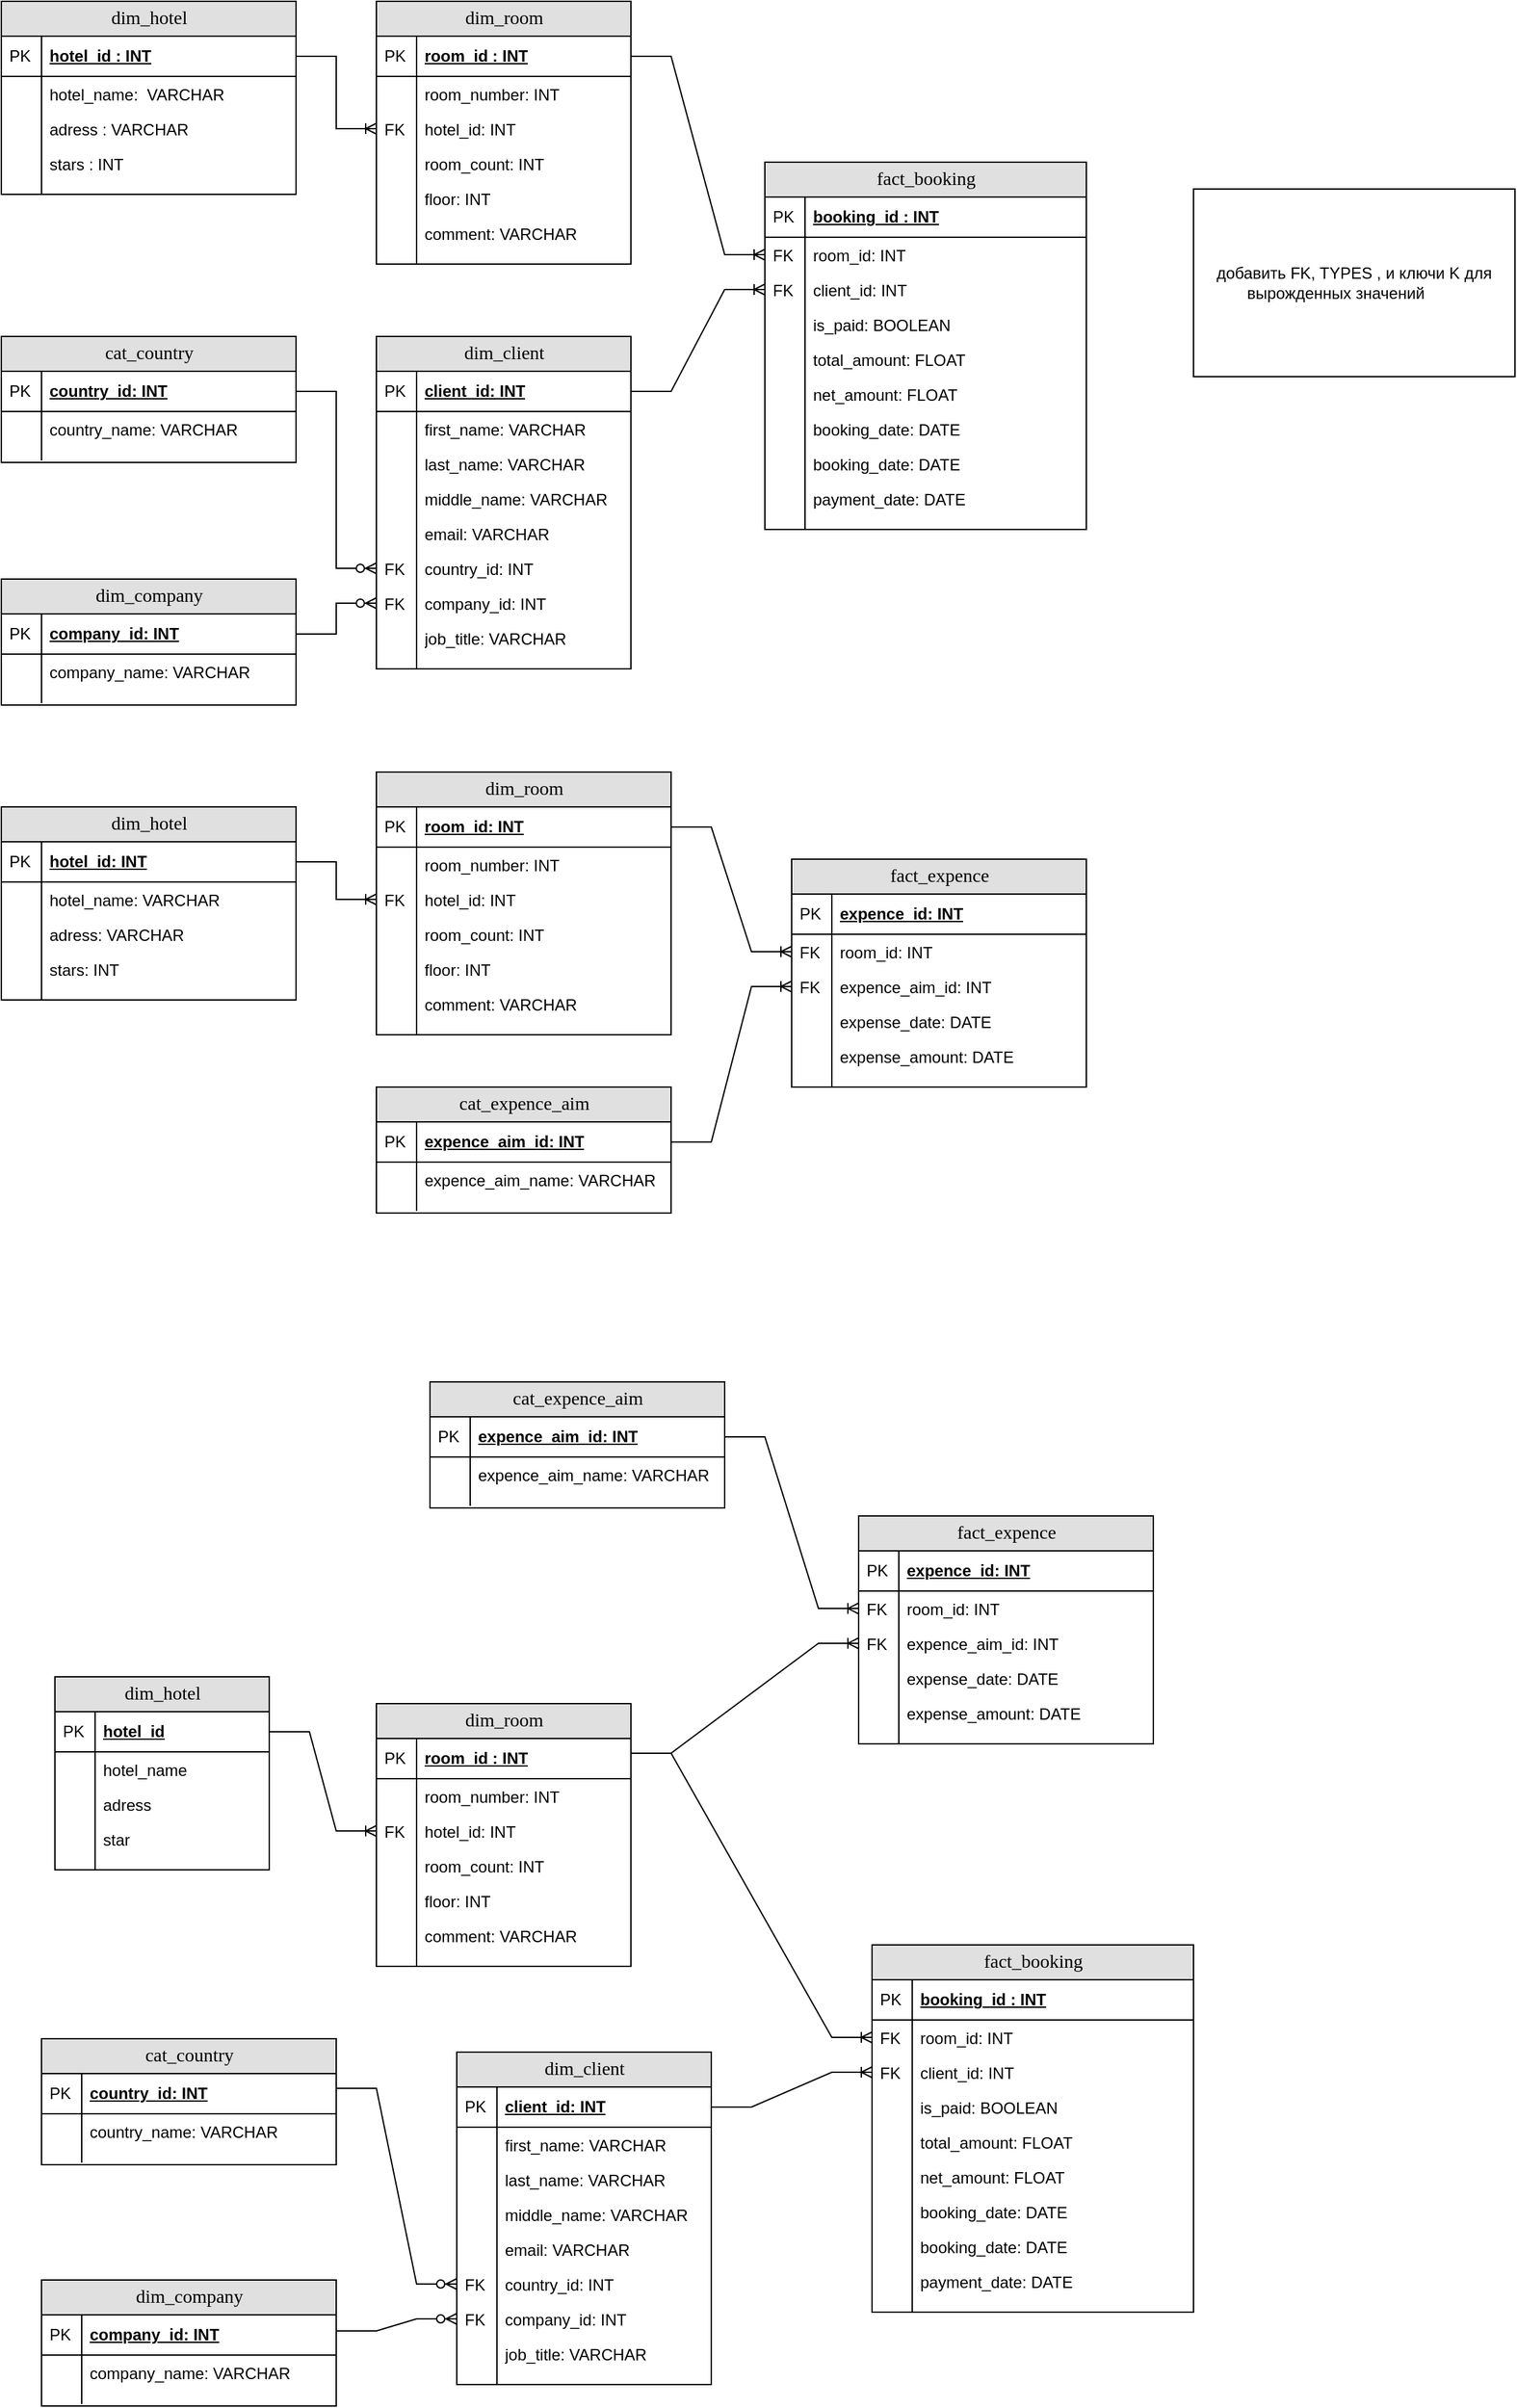<mxfile version="20.8.16" type="device"><diagram name="Page-1" id="e56a1550-8fbb-45ad-956c-1786394a9013"><mxGraphModel dx="1793" dy="1895" grid="1" gridSize="10" guides="1" tooltips="1" connect="1" arrows="1" fold="1" page="1" pageScale="1" pageWidth="1100" pageHeight="850" background="none" math="0" shadow="0"><root><mxCell id="0"/><mxCell id="1" parent="0"/><mxCell id="2e49270ec7c68f3f-80" value="dim_hotel" style="swimlane;html=1;fontStyle=0;childLayout=stackLayout;horizontal=1;startSize=26;fillColor=#e0e0e0;horizontalStack=0;resizeParent=1;resizeLast=0;collapsible=1;marginBottom=0;swimlaneFillColor=#ffffff;align=center;rounded=0;shadow=0;comic=0;labelBackgroundColor=none;strokeWidth=1;fontFamily=Verdana;fontSize=14" parent="1" vertex="1"><mxGeometry x="30" y="-800" width="220" height="144" as="geometry"/></mxCell><mxCell id="2e49270ec7c68f3f-81" value="hotel_id : INT" style="shape=partialRectangle;top=0;left=0;right=0;bottom=1;html=1;align=left;verticalAlign=middle;fillColor=none;spacingLeft=34;spacingRight=4;whiteSpace=wrap;overflow=hidden;rotatable=0;points=[[0,0.5],[1,0.5]];portConstraint=eastwest;dropTarget=0;fontStyle=5;" parent="2e49270ec7c68f3f-80" vertex="1"><mxGeometry y="26" width="220" height="30" as="geometry"/></mxCell><mxCell id="2e49270ec7c68f3f-82" value="PK" style="shape=partialRectangle;top=0;left=0;bottom=0;html=1;fillColor=none;align=left;verticalAlign=middle;spacingLeft=4;spacingRight=4;whiteSpace=wrap;overflow=hidden;rotatable=0;points=[];portConstraint=eastwest;part=1;" parent="2e49270ec7c68f3f-81" vertex="1" connectable="0"><mxGeometry width="30" height="30" as="geometry"/></mxCell><mxCell id="2e49270ec7c68f3f-83" value="hotel_name:&amp;nbsp; VARCHAR" style="shape=partialRectangle;top=0;left=0;right=0;bottom=0;html=1;align=left;verticalAlign=top;fillColor=none;spacingLeft=34;spacingRight=4;whiteSpace=wrap;overflow=hidden;rotatable=0;points=[[0,0.5],[1,0.5]];portConstraint=eastwest;dropTarget=0;" parent="2e49270ec7c68f3f-80" vertex="1"><mxGeometry y="56" width="220" height="26" as="geometry"/></mxCell><mxCell id="2e49270ec7c68f3f-84" value="" style="shape=partialRectangle;top=0;left=0;bottom=0;html=1;fillColor=none;align=left;verticalAlign=top;spacingLeft=4;spacingRight=4;whiteSpace=wrap;overflow=hidden;rotatable=0;points=[];portConstraint=eastwest;part=1;" parent="2e49270ec7c68f3f-83" vertex="1" connectable="0"><mxGeometry width="30" height="26" as="geometry"/></mxCell><mxCell id="2e49270ec7c68f3f-85" value="adress : VARCHAR" style="shape=partialRectangle;top=0;left=0;right=0;bottom=0;html=1;align=left;verticalAlign=top;fillColor=none;spacingLeft=34;spacingRight=4;whiteSpace=wrap;overflow=hidden;rotatable=0;points=[[0,0.5],[1,0.5]];portConstraint=eastwest;dropTarget=0;" parent="2e49270ec7c68f3f-80" vertex="1"><mxGeometry y="82" width="220" height="26" as="geometry"/></mxCell><mxCell id="2e49270ec7c68f3f-86" value="" style="shape=partialRectangle;top=0;left=0;bottom=0;html=1;fillColor=none;align=left;verticalAlign=top;spacingLeft=4;spacingRight=4;whiteSpace=wrap;overflow=hidden;rotatable=0;points=[];portConstraint=eastwest;part=1;" parent="2e49270ec7c68f3f-85" vertex="1" connectable="0"><mxGeometry width="30" height="26" as="geometry"/></mxCell><mxCell id="2e49270ec7c68f3f-87" value="stars : INT" style="shape=partialRectangle;top=0;left=0;right=0;bottom=0;html=1;align=left;verticalAlign=top;fillColor=none;spacingLeft=34;spacingRight=4;whiteSpace=wrap;overflow=hidden;rotatable=0;points=[[0,0.5],[1,0.5]];portConstraint=eastwest;dropTarget=0;" parent="2e49270ec7c68f3f-80" vertex="1"><mxGeometry y="108" width="220" height="26" as="geometry"/></mxCell><mxCell id="2e49270ec7c68f3f-88" value="" style="shape=partialRectangle;top=0;left=0;bottom=0;html=1;fillColor=none;align=left;verticalAlign=top;spacingLeft=4;spacingRight=4;whiteSpace=wrap;overflow=hidden;rotatable=0;points=[];portConstraint=eastwest;part=1;" parent="2e49270ec7c68f3f-87" vertex="1" connectable="0"><mxGeometry width="30" height="26" as="geometry"/></mxCell><mxCell id="2e49270ec7c68f3f-89" value="" style="shape=partialRectangle;top=0;left=0;right=0;bottom=0;html=1;align=left;verticalAlign=top;fillColor=none;spacingLeft=34;spacingRight=4;whiteSpace=wrap;overflow=hidden;rotatable=0;points=[[0,0.5],[1,0.5]];portConstraint=eastwest;dropTarget=0;" parent="2e49270ec7c68f3f-80" vertex="1"><mxGeometry y="134" width="220" height="10" as="geometry"/></mxCell><mxCell id="2e49270ec7c68f3f-90" value="" style="shape=partialRectangle;top=0;left=0;bottom=0;html=1;fillColor=none;align=left;verticalAlign=top;spacingLeft=4;spacingRight=4;whiteSpace=wrap;overflow=hidden;rotatable=0;points=[];portConstraint=eastwest;part=1;" parent="2e49270ec7c68f3f-89" vertex="1" connectable="0"><mxGeometry width="30" height="10" as="geometry"/></mxCell><mxCell id="PfCpfMyrEQYpHkNCuIus-2" value="fact_booking" style="swimlane;html=1;fontStyle=0;childLayout=stackLayout;horizontal=1;startSize=26;fillColor=#e0e0e0;horizontalStack=0;resizeParent=1;resizeLast=0;collapsible=1;marginBottom=0;swimlaneFillColor=#ffffff;align=center;rounded=0;shadow=0;comic=0;labelBackgroundColor=none;strokeWidth=1;fontFamily=Verdana;fontSize=14" parent="1" vertex="1"><mxGeometry x="600" y="-680" width="240" height="274" as="geometry"/></mxCell><mxCell id="PfCpfMyrEQYpHkNCuIus-3" value="booking_id : INT" style="shape=partialRectangle;top=0;left=0;right=0;bottom=1;html=1;align=left;verticalAlign=middle;fillColor=none;spacingLeft=34;spacingRight=4;whiteSpace=wrap;overflow=hidden;rotatable=0;points=[[0,0.5],[1,0.5]];portConstraint=eastwest;dropTarget=0;fontStyle=5;" parent="PfCpfMyrEQYpHkNCuIus-2" vertex="1"><mxGeometry y="26" width="240" height="30" as="geometry"/></mxCell><mxCell id="PfCpfMyrEQYpHkNCuIus-4" value="PK" style="shape=partialRectangle;top=0;left=0;bottom=0;html=1;fillColor=none;align=left;verticalAlign=middle;spacingLeft=4;spacingRight=4;whiteSpace=wrap;overflow=hidden;rotatable=0;points=[];portConstraint=eastwest;part=1;" parent="PfCpfMyrEQYpHkNCuIus-3" vertex="1" connectable="0"><mxGeometry width="30" height="30" as="geometry"/></mxCell><mxCell id="PfCpfMyrEQYpHkNCuIus-5" value="room_id: INT" style="shape=partialRectangle;top=0;left=0;right=0;bottom=0;html=1;align=left;verticalAlign=top;fillColor=none;spacingLeft=34;spacingRight=4;whiteSpace=wrap;overflow=hidden;rotatable=0;points=[[0,0.5],[1,0.5]];portConstraint=eastwest;dropTarget=0;" parent="PfCpfMyrEQYpHkNCuIus-2" vertex="1"><mxGeometry y="56" width="240" height="26" as="geometry"/></mxCell><mxCell id="PfCpfMyrEQYpHkNCuIus-6" value="FK" style="shape=partialRectangle;top=0;left=0;bottom=0;html=1;fillColor=none;align=left;verticalAlign=top;spacingLeft=4;spacingRight=4;whiteSpace=wrap;overflow=hidden;rotatable=0;points=[];portConstraint=eastwest;part=1;" parent="PfCpfMyrEQYpHkNCuIus-5" vertex="1" connectable="0"><mxGeometry width="30" height="26" as="geometry"/></mxCell><mxCell id="PfCpfMyrEQYpHkNCuIus-121" value="client_id: INT" style="shape=partialRectangle;top=0;left=0;right=0;bottom=0;html=1;align=left;verticalAlign=top;fillColor=none;spacingLeft=34;spacingRight=4;whiteSpace=wrap;overflow=hidden;rotatable=0;points=[[0,0.5],[1,0.5]];portConstraint=eastwest;dropTarget=0;" parent="PfCpfMyrEQYpHkNCuIus-2" vertex="1"><mxGeometry y="82" width="240" height="26" as="geometry"/></mxCell><mxCell id="PfCpfMyrEQYpHkNCuIus-122" value="FK" style="shape=partialRectangle;top=0;left=0;bottom=0;html=1;fillColor=none;align=left;verticalAlign=top;spacingLeft=4;spacingRight=4;whiteSpace=wrap;overflow=hidden;rotatable=0;points=[];portConstraint=eastwest;part=1;" parent="PfCpfMyrEQYpHkNCuIus-121" vertex="1" connectable="0"><mxGeometry width="30" height="26" as="geometry"/></mxCell><mxCell id="PfCpfMyrEQYpHkNCuIus-7" value="is_paid: BOOLEAN" style="shape=partialRectangle;top=0;left=0;right=0;bottom=0;html=1;align=left;verticalAlign=top;fillColor=none;spacingLeft=34;spacingRight=4;whiteSpace=wrap;overflow=hidden;rotatable=0;points=[[0,0.5],[1,0.5]];portConstraint=eastwest;dropTarget=0;" parent="PfCpfMyrEQYpHkNCuIus-2" vertex="1"><mxGeometry y="108" width="240" height="26" as="geometry"/></mxCell><mxCell id="PfCpfMyrEQYpHkNCuIus-8" value="" style="shape=partialRectangle;top=0;left=0;bottom=0;html=1;fillColor=none;align=left;verticalAlign=top;spacingLeft=4;spacingRight=4;whiteSpace=wrap;overflow=hidden;rotatable=0;points=[];portConstraint=eastwest;part=1;" parent="PfCpfMyrEQYpHkNCuIus-7" vertex="1" connectable="0"><mxGeometry width="30" height="26" as="geometry"/></mxCell><mxCell id="PfCpfMyrEQYpHkNCuIus-9" value="total_amount: FLOAT" style="shape=partialRectangle;top=0;left=0;right=0;bottom=0;html=1;align=left;verticalAlign=top;fillColor=none;spacingLeft=34;spacingRight=4;whiteSpace=wrap;overflow=hidden;rotatable=0;points=[[0,0.5],[1,0.5]];portConstraint=eastwest;dropTarget=0;" parent="PfCpfMyrEQYpHkNCuIus-2" vertex="1"><mxGeometry y="134" width="240" height="26" as="geometry"/></mxCell><mxCell id="PfCpfMyrEQYpHkNCuIus-10" value="" style="shape=partialRectangle;top=0;left=0;bottom=0;html=1;fillColor=none;align=left;verticalAlign=top;spacingLeft=4;spacingRight=4;whiteSpace=wrap;overflow=hidden;rotatable=0;points=[];portConstraint=eastwest;part=1;" parent="PfCpfMyrEQYpHkNCuIus-9" vertex="1" connectable="0"><mxGeometry width="30" height="26" as="geometry"/></mxCell><mxCell id="PfCpfMyrEQYpHkNCuIus-96" value="net_amount: FLOAT" style="shape=partialRectangle;top=0;left=0;right=0;bottom=0;html=1;align=left;verticalAlign=top;fillColor=none;spacingLeft=34;spacingRight=4;whiteSpace=wrap;overflow=hidden;rotatable=0;points=[[0,0.5],[1,0.5]];portConstraint=eastwest;dropTarget=0;" parent="PfCpfMyrEQYpHkNCuIus-2" vertex="1"><mxGeometry y="160" width="240" height="26" as="geometry"/></mxCell><mxCell id="PfCpfMyrEQYpHkNCuIus-97" value="" style="shape=partialRectangle;top=0;left=0;bottom=0;html=1;fillColor=none;align=left;verticalAlign=top;spacingLeft=4;spacingRight=4;whiteSpace=wrap;overflow=hidden;rotatable=0;points=[];portConstraint=eastwest;part=1;" parent="PfCpfMyrEQYpHkNCuIus-96" vertex="1" connectable="0"><mxGeometry width="30" height="26" as="geometry"/></mxCell><mxCell id="AAm1q_iaW5E5BOcOOhPV-2" value="booking_date: DATE" style="shape=partialRectangle;top=0;left=0;right=0;bottom=0;html=1;align=left;verticalAlign=top;fillColor=none;spacingLeft=34;spacingRight=4;whiteSpace=wrap;overflow=hidden;rotatable=0;points=[[0,0.5],[1,0.5]];portConstraint=eastwest;dropTarget=0;" vertex="1" parent="PfCpfMyrEQYpHkNCuIus-2"><mxGeometry y="186" width="240" height="26" as="geometry"/></mxCell><mxCell id="AAm1q_iaW5E5BOcOOhPV-3" value="" style="shape=partialRectangle;top=0;left=0;bottom=0;html=1;fillColor=none;align=left;verticalAlign=top;spacingLeft=4;spacingRight=4;whiteSpace=wrap;overflow=hidden;rotatable=0;points=[];portConstraint=eastwest;part=1;" vertex="1" connectable="0" parent="AAm1q_iaW5E5BOcOOhPV-2"><mxGeometry width="30" height="26" as="geometry"/></mxCell><mxCell id="PfCpfMyrEQYpHkNCuIus-98" value="booking_date: DATE" style="shape=partialRectangle;top=0;left=0;right=0;bottom=0;html=1;align=left;verticalAlign=top;fillColor=none;spacingLeft=34;spacingRight=4;whiteSpace=wrap;overflow=hidden;rotatable=0;points=[[0,0.5],[1,0.5]];portConstraint=eastwest;dropTarget=0;" parent="PfCpfMyrEQYpHkNCuIus-2" vertex="1"><mxGeometry y="212" width="240" height="26" as="geometry"/></mxCell><mxCell id="PfCpfMyrEQYpHkNCuIus-99" value="" style="shape=partialRectangle;top=0;left=0;bottom=0;html=1;fillColor=none;align=left;verticalAlign=top;spacingLeft=4;spacingRight=4;whiteSpace=wrap;overflow=hidden;rotatable=0;points=[];portConstraint=eastwest;part=1;" parent="PfCpfMyrEQYpHkNCuIus-98" vertex="1" connectable="0"><mxGeometry width="30" height="26" as="geometry"/></mxCell><mxCell id="PfCpfMyrEQYpHkNCuIus-100" value="payment_date: DATE" style="shape=partialRectangle;top=0;left=0;right=0;bottom=0;html=1;align=left;verticalAlign=top;fillColor=none;spacingLeft=34;spacingRight=4;whiteSpace=wrap;overflow=hidden;rotatable=0;points=[[0,0.5],[1,0.5]];portConstraint=eastwest;dropTarget=0;" parent="PfCpfMyrEQYpHkNCuIus-2" vertex="1"><mxGeometry y="238" width="240" height="26" as="geometry"/></mxCell><mxCell id="PfCpfMyrEQYpHkNCuIus-101" value="" style="shape=partialRectangle;top=0;left=0;bottom=0;html=1;fillColor=none;align=left;verticalAlign=top;spacingLeft=4;spacingRight=4;whiteSpace=wrap;overflow=hidden;rotatable=0;points=[];portConstraint=eastwest;part=1;" parent="PfCpfMyrEQYpHkNCuIus-100" vertex="1" connectable="0"><mxGeometry width="30" height="26" as="geometry"/></mxCell><mxCell id="PfCpfMyrEQYpHkNCuIus-11" value="" style="shape=partialRectangle;top=0;left=0;right=0;bottom=0;html=1;align=left;verticalAlign=top;fillColor=none;spacingLeft=34;spacingRight=4;whiteSpace=wrap;overflow=hidden;rotatable=0;points=[[0,0.5],[1,0.5]];portConstraint=eastwest;dropTarget=0;" parent="PfCpfMyrEQYpHkNCuIus-2" vertex="1"><mxGeometry y="264" width="240" height="10" as="geometry"/></mxCell><mxCell id="PfCpfMyrEQYpHkNCuIus-12" value="" style="shape=partialRectangle;top=0;left=0;bottom=0;html=1;fillColor=none;align=left;verticalAlign=top;spacingLeft=4;spacingRight=4;whiteSpace=wrap;overflow=hidden;rotatable=0;points=[];portConstraint=eastwest;part=1;" parent="PfCpfMyrEQYpHkNCuIus-11" vertex="1" connectable="0"><mxGeometry width="30" height="10" as="geometry"/></mxCell><mxCell id="PfCpfMyrEQYpHkNCuIus-13" value="dim_room" style="swimlane;html=1;fontStyle=0;childLayout=stackLayout;horizontal=1;startSize=26;fillColor=#e0e0e0;horizontalStack=0;resizeParent=1;resizeLast=0;collapsible=1;marginBottom=0;swimlaneFillColor=#ffffff;align=center;rounded=0;shadow=0;comic=0;labelBackgroundColor=none;strokeWidth=1;fontFamily=Verdana;fontSize=14" parent="1" vertex="1"><mxGeometry x="310" y="-800" width="190" height="196" as="geometry"/></mxCell><mxCell id="PfCpfMyrEQYpHkNCuIus-14" value="room_id : INT" style="shape=partialRectangle;top=0;left=0;right=0;bottom=1;html=1;align=left;verticalAlign=middle;fillColor=none;spacingLeft=34;spacingRight=4;whiteSpace=wrap;overflow=hidden;rotatable=0;points=[[0,0.5],[1,0.5]];portConstraint=eastwest;dropTarget=0;fontStyle=5;" parent="PfCpfMyrEQYpHkNCuIus-13" vertex="1"><mxGeometry y="26" width="190" height="30" as="geometry"/></mxCell><mxCell id="PfCpfMyrEQYpHkNCuIus-15" value="PK" style="shape=partialRectangle;top=0;left=0;bottom=0;html=1;fillColor=none;align=left;verticalAlign=middle;spacingLeft=4;spacingRight=4;whiteSpace=wrap;overflow=hidden;rotatable=0;points=[];portConstraint=eastwest;part=1;" parent="PfCpfMyrEQYpHkNCuIus-14" vertex="1" connectable="0"><mxGeometry width="30" height="30" as="geometry"/></mxCell><mxCell id="PfCpfMyrEQYpHkNCuIus-18" value="room_number: INT" style="shape=partialRectangle;top=0;left=0;right=0;bottom=0;html=1;align=left;verticalAlign=top;fillColor=none;spacingLeft=34;spacingRight=4;whiteSpace=wrap;overflow=hidden;rotatable=0;points=[[0,0.5],[1,0.5]];portConstraint=eastwest;dropTarget=0;" parent="PfCpfMyrEQYpHkNCuIus-13" vertex="1"><mxGeometry y="56" width="190" height="26" as="geometry"/></mxCell><mxCell id="PfCpfMyrEQYpHkNCuIus-19" value="" style="shape=partialRectangle;top=0;left=0;bottom=0;html=1;fillColor=none;align=left;verticalAlign=top;spacingLeft=4;spacingRight=4;whiteSpace=wrap;overflow=hidden;rotatable=0;points=[];portConstraint=eastwest;part=1;" parent="PfCpfMyrEQYpHkNCuIus-18" vertex="1" connectable="0"><mxGeometry width="30" height="26" as="geometry"/></mxCell><mxCell id="PfCpfMyrEQYpHkNCuIus-16" value="hotel_id: INT" style="shape=partialRectangle;top=0;left=0;right=0;bottom=0;html=1;align=left;verticalAlign=top;fillColor=none;spacingLeft=34;spacingRight=4;whiteSpace=wrap;overflow=hidden;rotatable=0;points=[[0,0.5],[1,0.5]];portConstraint=eastwest;dropTarget=0;" parent="PfCpfMyrEQYpHkNCuIus-13" vertex="1"><mxGeometry y="82" width="190" height="26" as="geometry"/></mxCell><mxCell id="PfCpfMyrEQYpHkNCuIus-17" value="FK" style="shape=partialRectangle;top=0;left=0;bottom=0;html=1;fillColor=none;align=left;verticalAlign=top;spacingLeft=4;spacingRight=4;whiteSpace=wrap;overflow=hidden;rotatable=0;points=[];portConstraint=eastwest;part=1;" parent="PfCpfMyrEQYpHkNCuIus-16" vertex="1" connectable="0"><mxGeometry width="30" height="26" as="geometry"/></mxCell><mxCell id="PfCpfMyrEQYpHkNCuIus-20" value="room_count: INT" style="shape=partialRectangle;top=0;left=0;right=0;bottom=0;html=1;align=left;verticalAlign=top;fillColor=none;spacingLeft=34;spacingRight=4;whiteSpace=wrap;overflow=hidden;rotatable=0;points=[[0,0.5],[1,0.5]];portConstraint=eastwest;dropTarget=0;" parent="PfCpfMyrEQYpHkNCuIus-13" vertex="1"><mxGeometry y="108" width="190" height="26" as="geometry"/></mxCell><mxCell id="PfCpfMyrEQYpHkNCuIus-21" value="" style="shape=partialRectangle;top=0;left=0;bottom=0;html=1;fillColor=none;align=left;verticalAlign=top;spacingLeft=4;spacingRight=4;whiteSpace=wrap;overflow=hidden;rotatable=0;points=[];portConstraint=eastwest;part=1;" parent="PfCpfMyrEQYpHkNCuIus-20" vertex="1" connectable="0"><mxGeometry width="30" height="26" as="geometry"/></mxCell><mxCell id="PfCpfMyrEQYpHkNCuIus-39" value="floor: INT" style="shape=partialRectangle;top=0;left=0;right=0;bottom=0;html=1;align=left;verticalAlign=top;fillColor=none;spacingLeft=34;spacingRight=4;whiteSpace=wrap;overflow=hidden;rotatable=0;points=[[0,0.5],[1,0.5]];portConstraint=eastwest;dropTarget=0;" parent="PfCpfMyrEQYpHkNCuIus-13" vertex="1"><mxGeometry y="134" width="190" height="26" as="geometry"/></mxCell><mxCell id="PfCpfMyrEQYpHkNCuIus-40" value="" style="shape=partialRectangle;top=0;left=0;bottom=0;html=1;fillColor=none;align=left;verticalAlign=top;spacingLeft=4;spacingRight=4;whiteSpace=wrap;overflow=hidden;rotatable=0;points=[];portConstraint=eastwest;part=1;" parent="PfCpfMyrEQYpHkNCuIus-39" vertex="1" connectable="0"><mxGeometry width="30" height="26" as="geometry"/></mxCell><mxCell id="PfCpfMyrEQYpHkNCuIus-24" value="comment: VARCHAR" style="shape=partialRectangle;top=0;left=0;right=0;bottom=0;html=1;align=left;verticalAlign=top;fillColor=none;spacingLeft=34;spacingRight=4;whiteSpace=wrap;overflow=hidden;rotatable=0;points=[[0,0.5],[1,0.5]];portConstraint=eastwest;dropTarget=0;" parent="PfCpfMyrEQYpHkNCuIus-13" vertex="1"><mxGeometry y="160" width="190" height="26" as="geometry"/></mxCell><mxCell id="PfCpfMyrEQYpHkNCuIus-25" value="" style="shape=partialRectangle;top=0;left=0;bottom=0;html=1;fillColor=none;align=left;verticalAlign=top;spacingLeft=4;spacingRight=4;whiteSpace=wrap;overflow=hidden;rotatable=0;points=[];portConstraint=eastwest;part=1;" parent="PfCpfMyrEQYpHkNCuIus-24" vertex="1" connectable="0"><mxGeometry width="30" height="26" as="geometry"/></mxCell><mxCell id="PfCpfMyrEQYpHkNCuIus-22" value="" style="shape=partialRectangle;top=0;left=0;right=0;bottom=0;html=1;align=left;verticalAlign=top;fillColor=none;spacingLeft=34;spacingRight=4;whiteSpace=wrap;overflow=hidden;rotatable=0;points=[[0,0.5],[1,0.5]];portConstraint=eastwest;dropTarget=0;" parent="PfCpfMyrEQYpHkNCuIus-13" vertex="1"><mxGeometry y="186" width="190" height="10" as="geometry"/></mxCell><mxCell id="PfCpfMyrEQYpHkNCuIus-23" value="" style="shape=partialRectangle;top=0;left=0;bottom=0;html=1;fillColor=none;align=left;verticalAlign=top;spacingLeft=4;spacingRight=4;whiteSpace=wrap;overflow=hidden;rotatable=0;points=[];portConstraint=eastwest;part=1;" parent="PfCpfMyrEQYpHkNCuIus-22" vertex="1" connectable="0"><mxGeometry width="30" height="10" as="geometry"/></mxCell><mxCell id="PfCpfMyrEQYpHkNCuIus-41" value="dim_client" style="swimlane;html=1;fontStyle=0;childLayout=stackLayout;horizontal=1;startSize=26;fillColor=#e0e0e0;horizontalStack=0;resizeParent=1;resizeLast=0;collapsible=1;marginBottom=0;swimlaneFillColor=#ffffff;align=center;rounded=0;shadow=0;comic=0;labelBackgroundColor=none;strokeWidth=1;fontFamily=Verdana;fontSize=14" parent="1" vertex="1"><mxGeometry x="310" y="-550" width="190" height="248" as="geometry"/></mxCell><mxCell id="PfCpfMyrEQYpHkNCuIus-42" value="client_id: INT" style="shape=partialRectangle;top=0;left=0;right=0;bottom=1;html=1;align=left;verticalAlign=middle;fillColor=none;spacingLeft=34;spacingRight=4;whiteSpace=wrap;overflow=hidden;rotatable=0;points=[[0,0.5],[1,0.5]];portConstraint=eastwest;dropTarget=0;fontStyle=5;" parent="PfCpfMyrEQYpHkNCuIus-41" vertex="1"><mxGeometry y="26" width="190" height="30" as="geometry"/></mxCell><mxCell id="PfCpfMyrEQYpHkNCuIus-43" value="PK" style="shape=partialRectangle;top=0;left=0;bottom=0;html=1;fillColor=none;align=left;verticalAlign=middle;spacingLeft=4;spacingRight=4;whiteSpace=wrap;overflow=hidden;rotatable=0;points=[];portConstraint=eastwest;part=1;" parent="PfCpfMyrEQYpHkNCuIus-42" vertex="1" connectable="0"><mxGeometry width="30" height="30" as="geometry"/></mxCell><mxCell id="PfCpfMyrEQYpHkNCuIus-44" value="first_name: VARCHAR" style="shape=partialRectangle;top=0;left=0;right=0;bottom=0;html=1;align=left;verticalAlign=top;fillColor=none;spacingLeft=34;spacingRight=4;whiteSpace=wrap;overflow=hidden;rotatable=0;points=[[0,0.5],[1,0.5]];portConstraint=eastwest;dropTarget=0;" parent="PfCpfMyrEQYpHkNCuIus-41" vertex="1"><mxGeometry y="56" width="190" height="26" as="geometry"/></mxCell><mxCell id="PfCpfMyrEQYpHkNCuIus-45" value="" style="shape=partialRectangle;top=0;left=0;bottom=0;html=1;fillColor=none;align=left;verticalAlign=top;spacingLeft=4;spacingRight=4;whiteSpace=wrap;overflow=hidden;rotatable=0;points=[];portConstraint=eastwest;part=1;" parent="PfCpfMyrEQYpHkNCuIus-44" vertex="1" connectable="0"><mxGeometry width="30" height="26" as="geometry"/></mxCell><mxCell id="PfCpfMyrEQYpHkNCuIus-63" value="last_name: VARCHAR" style="shape=partialRectangle;top=0;left=0;right=0;bottom=0;html=1;align=left;verticalAlign=top;fillColor=none;spacingLeft=34;spacingRight=4;whiteSpace=wrap;overflow=hidden;rotatable=0;points=[[0,0.5],[1,0.5]];portConstraint=eastwest;dropTarget=0;" parent="PfCpfMyrEQYpHkNCuIus-41" vertex="1"><mxGeometry y="82" width="190" height="26" as="geometry"/></mxCell><mxCell id="PfCpfMyrEQYpHkNCuIus-64" value="" style="shape=partialRectangle;top=0;left=0;bottom=0;html=1;fillColor=none;align=left;verticalAlign=top;spacingLeft=4;spacingRight=4;whiteSpace=wrap;overflow=hidden;rotatable=0;points=[];portConstraint=eastwest;part=1;" parent="PfCpfMyrEQYpHkNCuIus-63" vertex="1" connectable="0"><mxGeometry width="30" height="26" as="geometry"/></mxCell><mxCell id="PfCpfMyrEQYpHkNCuIus-65" value="middle_name: VARCHAR" style="shape=partialRectangle;top=0;left=0;right=0;bottom=0;html=1;align=left;verticalAlign=top;fillColor=none;spacingLeft=34;spacingRight=4;whiteSpace=wrap;overflow=hidden;rotatable=0;points=[[0,0.5],[1,0.5]];portConstraint=eastwest;dropTarget=0;" parent="PfCpfMyrEQYpHkNCuIus-41" vertex="1"><mxGeometry y="108" width="190" height="26" as="geometry"/></mxCell><mxCell id="PfCpfMyrEQYpHkNCuIus-66" value="" style="shape=partialRectangle;top=0;left=0;bottom=0;html=1;fillColor=none;align=left;verticalAlign=top;spacingLeft=4;spacingRight=4;whiteSpace=wrap;overflow=hidden;rotatable=0;points=[];portConstraint=eastwest;part=1;" parent="PfCpfMyrEQYpHkNCuIus-65" vertex="1" connectable="0"><mxGeometry width="30" height="26" as="geometry"/></mxCell><mxCell id="PfCpfMyrEQYpHkNCuIus-67" value="email: VARCHAR" style="shape=partialRectangle;top=0;left=0;right=0;bottom=0;html=1;align=left;verticalAlign=top;fillColor=none;spacingLeft=34;spacingRight=4;whiteSpace=wrap;overflow=hidden;rotatable=0;points=[[0,0.5],[1,0.5]];portConstraint=eastwest;dropTarget=0;" parent="PfCpfMyrEQYpHkNCuIus-41" vertex="1"><mxGeometry y="134" width="190" height="26" as="geometry"/></mxCell><mxCell id="PfCpfMyrEQYpHkNCuIus-68" value="" style="shape=partialRectangle;top=0;left=0;bottom=0;html=1;fillColor=none;align=left;verticalAlign=top;spacingLeft=4;spacingRight=4;whiteSpace=wrap;overflow=hidden;rotatable=0;points=[];portConstraint=eastwest;part=1;" parent="PfCpfMyrEQYpHkNCuIus-67" vertex="1" connectable="0"><mxGeometry width="30" height="26" as="geometry"/></mxCell><mxCell id="PfCpfMyrEQYpHkNCuIus-69" value="country_id: INT" style="shape=partialRectangle;top=0;left=0;right=0;bottom=0;html=1;align=left;verticalAlign=top;fillColor=none;spacingLeft=34;spacingRight=4;whiteSpace=wrap;overflow=hidden;rotatable=0;points=[[0,0.5],[1,0.5]];portConstraint=eastwest;dropTarget=0;" parent="PfCpfMyrEQYpHkNCuIus-41" vertex="1"><mxGeometry y="160" width="190" height="26" as="geometry"/></mxCell><mxCell id="PfCpfMyrEQYpHkNCuIus-70" value="FK" style="shape=partialRectangle;top=0;left=0;bottom=0;html=1;fillColor=none;align=left;verticalAlign=top;spacingLeft=4;spacingRight=4;whiteSpace=wrap;overflow=hidden;rotatable=0;points=[];portConstraint=eastwest;part=1;" parent="PfCpfMyrEQYpHkNCuIus-69" vertex="1" connectable="0"><mxGeometry width="30" height="26" as="geometry"/></mxCell><mxCell id="PfCpfMyrEQYpHkNCuIus-81" value="company_id: INT" style="shape=partialRectangle;top=0;left=0;right=0;bottom=0;html=1;align=left;verticalAlign=top;fillColor=none;spacingLeft=34;spacingRight=4;whiteSpace=wrap;overflow=hidden;rotatable=0;points=[[0,0.5],[1,0.5]];portConstraint=eastwest;dropTarget=0;" parent="PfCpfMyrEQYpHkNCuIus-41" vertex="1"><mxGeometry y="186" width="190" height="26" as="geometry"/></mxCell><mxCell id="PfCpfMyrEQYpHkNCuIus-82" value="FK" style="shape=partialRectangle;top=0;left=0;bottom=0;html=1;fillColor=none;align=left;verticalAlign=top;spacingLeft=4;spacingRight=4;whiteSpace=wrap;overflow=hidden;rotatable=0;points=[];portConstraint=eastwest;part=1;" parent="PfCpfMyrEQYpHkNCuIus-81" vertex="1" connectable="0"><mxGeometry width="30" height="26" as="geometry"/></mxCell><mxCell id="PfCpfMyrEQYpHkNCuIus-71" value="job_title: VARCHAR" style="shape=partialRectangle;top=0;left=0;right=0;bottom=0;html=1;align=left;verticalAlign=top;fillColor=none;spacingLeft=34;spacingRight=4;whiteSpace=wrap;overflow=hidden;rotatable=0;points=[[0,0.5],[1,0.5]];portConstraint=eastwest;dropTarget=0;" parent="PfCpfMyrEQYpHkNCuIus-41" vertex="1"><mxGeometry y="212" width="190" height="26" as="geometry"/></mxCell><mxCell id="PfCpfMyrEQYpHkNCuIus-72" value="" style="shape=partialRectangle;top=0;left=0;bottom=0;html=1;fillColor=none;align=left;verticalAlign=top;spacingLeft=4;spacingRight=4;whiteSpace=wrap;overflow=hidden;rotatable=0;points=[];portConstraint=eastwest;part=1;" parent="PfCpfMyrEQYpHkNCuIus-71" vertex="1" connectable="0"><mxGeometry width="30" height="26" as="geometry"/></mxCell><mxCell id="PfCpfMyrEQYpHkNCuIus-54" value="" style="shape=partialRectangle;top=0;left=0;right=0;bottom=0;html=1;align=left;verticalAlign=top;fillColor=none;spacingLeft=34;spacingRight=4;whiteSpace=wrap;overflow=hidden;rotatable=0;points=[[0,0.5],[1,0.5]];portConstraint=eastwest;dropTarget=0;" parent="PfCpfMyrEQYpHkNCuIus-41" vertex="1"><mxGeometry y="238" width="190" height="10" as="geometry"/></mxCell><mxCell id="PfCpfMyrEQYpHkNCuIus-55" value="" style="shape=partialRectangle;top=0;left=0;bottom=0;html=1;fillColor=none;align=left;verticalAlign=top;spacingLeft=4;spacingRight=4;whiteSpace=wrap;overflow=hidden;rotatable=0;points=[];portConstraint=eastwest;part=1;" parent="PfCpfMyrEQYpHkNCuIus-54" vertex="1" connectable="0"><mxGeometry width="30" height="10" as="geometry"/></mxCell><mxCell id="PfCpfMyrEQYpHkNCuIus-56" value="dim_company" style="swimlane;html=1;fontStyle=0;childLayout=stackLayout;horizontal=1;startSize=26;fillColor=#e0e0e0;horizontalStack=0;resizeParent=1;resizeLast=0;collapsible=1;marginBottom=0;swimlaneFillColor=#ffffff;align=center;rounded=0;shadow=0;comic=0;labelBackgroundColor=none;strokeWidth=1;fontFamily=Verdana;fontSize=14" parent="1" vertex="1"><mxGeometry x="30" y="-369" width="220" height="94" as="geometry"/></mxCell><mxCell id="PfCpfMyrEQYpHkNCuIus-57" value="company_id: INT" style="shape=partialRectangle;top=0;left=0;right=0;bottom=1;html=1;align=left;verticalAlign=middle;fillColor=none;spacingLeft=34;spacingRight=4;whiteSpace=wrap;overflow=hidden;rotatable=0;points=[[0,0.5],[1,0.5]];portConstraint=eastwest;dropTarget=0;fontStyle=5;" parent="PfCpfMyrEQYpHkNCuIus-56" vertex="1"><mxGeometry y="26" width="220" height="30" as="geometry"/></mxCell><mxCell id="PfCpfMyrEQYpHkNCuIus-58" value="PK" style="shape=partialRectangle;top=0;left=0;bottom=0;html=1;fillColor=none;align=left;verticalAlign=middle;spacingLeft=4;spacingRight=4;whiteSpace=wrap;overflow=hidden;rotatable=0;points=[];portConstraint=eastwest;part=1;" parent="PfCpfMyrEQYpHkNCuIus-57" vertex="1" connectable="0"><mxGeometry width="30" height="30" as="geometry"/></mxCell><mxCell id="PfCpfMyrEQYpHkNCuIus-59" value="company_name: VARCHAR" style="shape=partialRectangle;top=0;left=0;right=0;bottom=0;html=1;align=left;verticalAlign=top;fillColor=none;spacingLeft=34;spacingRight=4;whiteSpace=wrap;overflow=hidden;rotatable=0;points=[[0,0.5],[1,0.5]];portConstraint=eastwest;dropTarget=0;" parent="PfCpfMyrEQYpHkNCuIus-56" vertex="1"><mxGeometry y="56" width="220" height="26" as="geometry"/></mxCell><mxCell id="PfCpfMyrEQYpHkNCuIus-60" value="" style="shape=partialRectangle;top=0;left=0;bottom=0;html=1;fillColor=none;align=left;verticalAlign=top;spacingLeft=4;spacingRight=4;whiteSpace=wrap;overflow=hidden;rotatable=0;points=[];portConstraint=eastwest;part=1;" parent="PfCpfMyrEQYpHkNCuIus-59" vertex="1" connectable="0"><mxGeometry width="30" height="26" as="geometry"/></mxCell><mxCell id="PfCpfMyrEQYpHkNCuIus-61" value="" style="shape=partialRectangle;top=0;left=0;right=0;bottom=0;html=1;align=left;verticalAlign=top;fillColor=none;spacingLeft=34;spacingRight=4;whiteSpace=wrap;overflow=hidden;rotatable=0;points=[[0,0.5],[1,0.5]];portConstraint=eastwest;dropTarget=0;" parent="PfCpfMyrEQYpHkNCuIus-56" vertex="1"><mxGeometry y="82" width="220" height="10" as="geometry"/></mxCell><mxCell id="PfCpfMyrEQYpHkNCuIus-62" value="" style="shape=partialRectangle;top=0;left=0;bottom=0;html=1;fillColor=none;align=left;verticalAlign=top;spacingLeft=4;spacingRight=4;whiteSpace=wrap;overflow=hidden;rotatable=0;points=[];portConstraint=eastwest;part=1;" parent="PfCpfMyrEQYpHkNCuIus-61" vertex="1" connectable="0"><mxGeometry width="30" height="10" as="geometry"/></mxCell><mxCell id="PfCpfMyrEQYpHkNCuIus-73" value="cat_country" style="swimlane;html=1;fontStyle=0;childLayout=stackLayout;horizontal=1;startSize=26;fillColor=#e0e0e0;horizontalStack=0;resizeParent=1;resizeLast=0;collapsible=1;marginBottom=0;swimlaneFillColor=#ffffff;align=center;rounded=0;shadow=0;comic=0;labelBackgroundColor=none;strokeWidth=1;fontFamily=Verdana;fontSize=14" parent="1" vertex="1"><mxGeometry x="30" y="-550" width="220" height="94" as="geometry"/></mxCell><mxCell id="PfCpfMyrEQYpHkNCuIus-74" value="country_id: INT" style="shape=partialRectangle;top=0;left=0;right=0;bottom=1;html=1;align=left;verticalAlign=middle;fillColor=none;spacingLeft=34;spacingRight=4;whiteSpace=wrap;overflow=hidden;rotatable=0;points=[[0,0.5],[1,0.5]];portConstraint=eastwest;dropTarget=0;fontStyle=5;" parent="PfCpfMyrEQYpHkNCuIus-73" vertex="1"><mxGeometry y="26" width="220" height="30" as="geometry"/></mxCell><mxCell id="PfCpfMyrEQYpHkNCuIus-75" value="PK" style="shape=partialRectangle;top=0;left=0;bottom=0;html=1;fillColor=none;align=left;verticalAlign=middle;spacingLeft=4;spacingRight=4;whiteSpace=wrap;overflow=hidden;rotatable=0;points=[];portConstraint=eastwest;part=1;" parent="PfCpfMyrEQYpHkNCuIus-74" vertex="1" connectable="0"><mxGeometry width="30" height="30" as="geometry"/></mxCell><mxCell id="PfCpfMyrEQYpHkNCuIus-76" value="country_name: VARCHAR" style="shape=partialRectangle;top=0;left=0;right=0;bottom=0;html=1;align=left;verticalAlign=top;fillColor=none;spacingLeft=34;spacingRight=4;whiteSpace=wrap;overflow=hidden;rotatable=0;points=[[0,0.5],[1,0.5]];portConstraint=eastwest;dropTarget=0;" parent="PfCpfMyrEQYpHkNCuIus-73" vertex="1"><mxGeometry y="56" width="220" height="26" as="geometry"/></mxCell><mxCell id="PfCpfMyrEQYpHkNCuIus-77" value="" style="shape=partialRectangle;top=0;left=0;bottom=0;html=1;fillColor=none;align=left;verticalAlign=top;spacingLeft=4;spacingRight=4;whiteSpace=wrap;overflow=hidden;rotatable=0;points=[];portConstraint=eastwest;part=1;" parent="PfCpfMyrEQYpHkNCuIus-76" vertex="1" connectable="0"><mxGeometry width="30" height="26" as="geometry"/></mxCell><mxCell id="PfCpfMyrEQYpHkNCuIus-78" value="" style="shape=partialRectangle;top=0;left=0;right=0;bottom=0;html=1;align=left;verticalAlign=top;fillColor=none;spacingLeft=34;spacingRight=4;whiteSpace=wrap;overflow=hidden;rotatable=0;points=[[0,0.5],[1,0.5]];portConstraint=eastwest;dropTarget=0;" parent="PfCpfMyrEQYpHkNCuIus-73" vertex="1"><mxGeometry y="82" width="220" height="10" as="geometry"/></mxCell><mxCell id="PfCpfMyrEQYpHkNCuIus-79" value="" style="shape=partialRectangle;top=0;left=0;bottom=0;html=1;fillColor=none;align=left;verticalAlign=top;spacingLeft=4;spacingRight=4;whiteSpace=wrap;overflow=hidden;rotatable=0;points=[];portConstraint=eastwest;part=1;" parent="PfCpfMyrEQYpHkNCuIus-78" vertex="1" connectable="0"><mxGeometry width="30" height="10" as="geometry"/></mxCell><mxCell id="PfCpfMyrEQYpHkNCuIus-80" value="" style="edgeStyle=entityRelationEdgeStyle;fontSize=12;html=1;endArrow=ERzeroToMany;endFill=1;rounded=0;" parent="1" source="PfCpfMyrEQYpHkNCuIus-74" target="PfCpfMyrEQYpHkNCuIus-69" edge="1"><mxGeometry width="100" height="100" relative="1" as="geometry"><mxPoint x="210" y="-250" as="sourcePoint"/><mxPoint x="310" y="-350" as="targetPoint"/></mxGeometry></mxCell><mxCell id="PfCpfMyrEQYpHkNCuIus-83" value="" style="edgeStyle=entityRelationEdgeStyle;fontSize=12;html=1;endArrow=ERzeroToMany;endFill=1;rounded=0;" parent="1" source="PfCpfMyrEQYpHkNCuIus-57" target="PfCpfMyrEQYpHkNCuIus-81" edge="1"><mxGeometry width="100" height="100" relative="1" as="geometry"><mxPoint x="270" y="-270" as="sourcePoint"/><mxPoint x="330" y="-138" as="targetPoint"/></mxGeometry></mxCell><mxCell id="PfCpfMyrEQYpHkNCuIus-95" value="" style="edgeStyle=entityRelationEdgeStyle;fontSize=12;html=1;endArrow=ERoneToMany;rounded=0;" parent="1" source="PfCpfMyrEQYpHkNCuIus-14" target="PfCpfMyrEQYpHkNCuIus-5" edge="1"><mxGeometry width="100" height="100" relative="1" as="geometry"><mxPoint x="580" y="-500" as="sourcePoint"/><mxPoint x="680" y="-600" as="targetPoint"/></mxGeometry></mxCell><mxCell id="PfCpfMyrEQYpHkNCuIus-102" value="fact_expence" style="swimlane;html=1;fontStyle=0;childLayout=stackLayout;horizontal=1;startSize=26;fillColor=#e0e0e0;horizontalStack=0;resizeParent=1;resizeLast=0;collapsible=1;marginBottom=0;swimlaneFillColor=#ffffff;align=center;rounded=0;shadow=0;comic=0;labelBackgroundColor=none;strokeWidth=1;fontFamily=Verdana;fontSize=14" parent="1" vertex="1"><mxGeometry x="620" y="-160" width="220" height="170" as="geometry"/></mxCell><mxCell id="PfCpfMyrEQYpHkNCuIus-103" value="expence_id: INT" style="shape=partialRectangle;top=0;left=0;right=0;bottom=1;html=1;align=left;verticalAlign=middle;fillColor=none;spacingLeft=34;spacingRight=4;whiteSpace=wrap;overflow=hidden;rotatable=0;points=[[0,0.5],[1,0.5]];portConstraint=eastwest;dropTarget=0;fontStyle=5;" parent="PfCpfMyrEQYpHkNCuIus-102" vertex="1"><mxGeometry y="26" width="220" height="30" as="geometry"/></mxCell><mxCell id="PfCpfMyrEQYpHkNCuIus-104" value="PK" style="shape=partialRectangle;top=0;left=0;bottom=0;html=1;fillColor=none;align=left;verticalAlign=middle;spacingLeft=4;spacingRight=4;whiteSpace=wrap;overflow=hidden;rotatable=0;points=[];portConstraint=eastwest;part=1;" parent="PfCpfMyrEQYpHkNCuIus-103" vertex="1" connectable="0"><mxGeometry width="30" height="30" as="geometry"/></mxCell><mxCell id="PfCpfMyrEQYpHkNCuIus-105" value="room_id: INT" style="shape=partialRectangle;top=0;left=0;right=0;bottom=0;html=1;align=left;verticalAlign=top;fillColor=none;spacingLeft=34;spacingRight=4;whiteSpace=wrap;overflow=hidden;rotatable=0;points=[[0,0.5],[1,0.5]];portConstraint=eastwest;dropTarget=0;" parent="PfCpfMyrEQYpHkNCuIus-102" vertex="1"><mxGeometry y="56" width="220" height="26" as="geometry"/></mxCell><mxCell id="PfCpfMyrEQYpHkNCuIus-106" value="FK" style="shape=partialRectangle;top=0;left=0;bottom=0;html=1;fillColor=none;align=left;verticalAlign=top;spacingLeft=4;spacingRight=4;whiteSpace=wrap;overflow=hidden;rotatable=0;points=[];portConstraint=eastwest;part=1;" parent="PfCpfMyrEQYpHkNCuIus-105" vertex="1" connectable="0"><mxGeometry width="30" height="26" as="geometry"/></mxCell><mxCell id="PfCpfMyrEQYpHkNCuIus-159" value="expence_aim_id: INT" style="shape=partialRectangle;top=0;left=0;right=0;bottom=0;html=1;align=left;verticalAlign=top;fillColor=none;spacingLeft=34;spacingRight=4;whiteSpace=wrap;overflow=hidden;rotatable=0;points=[[0,0.5],[1,0.5]];portConstraint=eastwest;dropTarget=0;" parent="PfCpfMyrEQYpHkNCuIus-102" vertex="1"><mxGeometry y="82" width="220" height="26" as="geometry"/></mxCell><mxCell id="PfCpfMyrEQYpHkNCuIus-160" value="FK" style="shape=partialRectangle;top=0;left=0;bottom=0;html=1;fillColor=none;align=left;verticalAlign=top;spacingLeft=4;spacingRight=4;whiteSpace=wrap;overflow=hidden;rotatable=0;points=[];portConstraint=eastwest;part=1;" parent="PfCpfMyrEQYpHkNCuIus-159" vertex="1" connectable="0"><mxGeometry width="30" height="26" as="geometry"/></mxCell><mxCell id="PfCpfMyrEQYpHkNCuIus-109" value="expense_date: DATE" style="shape=partialRectangle;top=0;left=0;right=0;bottom=0;html=1;align=left;verticalAlign=top;fillColor=none;spacingLeft=34;spacingRight=4;whiteSpace=wrap;overflow=hidden;rotatable=0;points=[[0,0.5],[1,0.5]];portConstraint=eastwest;dropTarget=0;" parent="PfCpfMyrEQYpHkNCuIus-102" vertex="1"><mxGeometry y="108" width="220" height="26" as="geometry"/></mxCell><mxCell id="PfCpfMyrEQYpHkNCuIus-110" value="" style="shape=partialRectangle;top=0;left=0;bottom=0;html=1;fillColor=none;align=left;verticalAlign=top;spacingLeft=4;spacingRight=4;whiteSpace=wrap;overflow=hidden;rotatable=0;points=[];portConstraint=eastwest;part=1;" parent="PfCpfMyrEQYpHkNCuIus-109" vertex="1" connectable="0"><mxGeometry width="30" height="26" as="geometry"/></mxCell><mxCell id="PfCpfMyrEQYpHkNCuIus-107" value="expense_amount: DATE" style="shape=partialRectangle;top=0;left=0;right=0;bottom=0;html=1;align=left;verticalAlign=top;fillColor=none;spacingLeft=34;spacingRight=4;whiteSpace=wrap;overflow=hidden;rotatable=0;points=[[0,0.5],[1,0.5]];portConstraint=eastwest;dropTarget=0;" parent="PfCpfMyrEQYpHkNCuIus-102" vertex="1"><mxGeometry y="134" width="220" height="26" as="geometry"/></mxCell><mxCell id="PfCpfMyrEQYpHkNCuIus-108" value="" style="shape=partialRectangle;top=0;left=0;bottom=0;html=1;fillColor=none;align=left;verticalAlign=top;spacingLeft=4;spacingRight=4;whiteSpace=wrap;overflow=hidden;rotatable=0;points=[];portConstraint=eastwest;part=1;" parent="PfCpfMyrEQYpHkNCuIus-107" vertex="1" connectable="0"><mxGeometry width="30" height="26" as="geometry"/></mxCell><mxCell id="PfCpfMyrEQYpHkNCuIus-117" value="" style="shape=partialRectangle;top=0;left=0;right=0;bottom=0;html=1;align=left;verticalAlign=top;fillColor=none;spacingLeft=34;spacingRight=4;whiteSpace=wrap;overflow=hidden;rotatable=0;points=[[0,0.5],[1,0.5]];portConstraint=eastwest;dropTarget=0;" parent="PfCpfMyrEQYpHkNCuIus-102" vertex="1"><mxGeometry y="160" width="220" height="10" as="geometry"/></mxCell><mxCell id="PfCpfMyrEQYpHkNCuIus-118" value="" style="shape=partialRectangle;top=0;left=0;bottom=0;html=1;fillColor=none;align=left;verticalAlign=top;spacingLeft=4;spacingRight=4;whiteSpace=wrap;overflow=hidden;rotatable=0;points=[];portConstraint=eastwest;part=1;" parent="PfCpfMyrEQYpHkNCuIus-117" vertex="1" connectable="0"><mxGeometry width="30" height="10" as="geometry"/></mxCell><mxCell id="PfCpfMyrEQYpHkNCuIus-119" value="" style="edgeStyle=entityRelationEdgeStyle;fontSize=12;html=1;endArrow=ERoneToMany;rounded=0;exitX=1;exitY=0.5;exitDx=0;exitDy=0;entryX=0;entryY=0.5;entryDx=0;entryDy=0;" parent="1" source="2e49270ec7c68f3f-81" target="PfCpfMyrEQYpHkNCuIus-16" edge="1"><mxGeometry width="100" height="100" relative="1" as="geometry"><mxPoint x="490" y="-749" as="sourcePoint"/><mxPoint x="550" y="-471" as="targetPoint"/></mxGeometry></mxCell><mxCell id="PfCpfMyrEQYpHkNCuIus-120" value="" style="edgeStyle=entityRelationEdgeStyle;fontSize=12;html=1;endArrow=ERoneToMany;rounded=0;" parent="1" source="PfCpfMyrEQYpHkNCuIus-42" target="PfCpfMyrEQYpHkNCuIus-121" edge="1"><mxGeometry width="100" height="100" relative="1" as="geometry"><mxPoint x="480" y="-364" as="sourcePoint"/><mxPoint x="540" y="-86" as="targetPoint"/></mxGeometry></mxCell><mxCell id="PfCpfMyrEQYpHkNCuIus-123" value="dim_room" style="swimlane;html=1;fontStyle=0;childLayout=stackLayout;horizontal=1;startSize=26;fillColor=#e0e0e0;horizontalStack=0;resizeParent=1;resizeLast=0;collapsible=1;marginBottom=0;swimlaneFillColor=#ffffff;align=center;rounded=0;shadow=0;comic=0;labelBackgroundColor=none;strokeWidth=1;fontFamily=Verdana;fontSize=14" parent="1" vertex="1"><mxGeometry x="310" y="-225" width="220" height="196" as="geometry"/></mxCell><mxCell id="PfCpfMyrEQYpHkNCuIus-124" value="room_id: INT" style="shape=partialRectangle;top=0;left=0;right=0;bottom=1;html=1;align=left;verticalAlign=middle;fillColor=none;spacingLeft=34;spacingRight=4;whiteSpace=wrap;overflow=hidden;rotatable=0;points=[[0,0.5],[1,0.5]];portConstraint=eastwest;dropTarget=0;fontStyle=5;" parent="PfCpfMyrEQYpHkNCuIus-123" vertex="1"><mxGeometry y="26" width="220" height="30" as="geometry"/></mxCell><mxCell id="PfCpfMyrEQYpHkNCuIus-125" value="PK" style="shape=partialRectangle;top=0;left=0;bottom=0;html=1;fillColor=none;align=left;verticalAlign=middle;spacingLeft=4;spacingRight=4;whiteSpace=wrap;overflow=hidden;rotatable=0;points=[];portConstraint=eastwest;part=1;" parent="PfCpfMyrEQYpHkNCuIus-124" vertex="1" connectable="0"><mxGeometry width="30" height="30" as="geometry"/></mxCell><mxCell id="PfCpfMyrEQYpHkNCuIus-126" value="room_number: INT" style="shape=partialRectangle;top=0;left=0;right=0;bottom=0;html=1;align=left;verticalAlign=top;fillColor=none;spacingLeft=34;spacingRight=4;whiteSpace=wrap;overflow=hidden;rotatable=0;points=[[0,0.5],[1,0.5]];portConstraint=eastwest;dropTarget=0;" parent="PfCpfMyrEQYpHkNCuIus-123" vertex="1"><mxGeometry y="56" width="220" height="26" as="geometry"/></mxCell><mxCell id="PfCpfMyrEQYpHkNCuIus-127" value="" style="shape=partialRectangle;top=0;left=0;bottom=0;html=1;fillColor=none;align=left;verticalAlign=top;spacingLeft=4;spacingRight=4;whiteSpace=wrap;overflow=hidden;rotatable=0;points=[];portConstraint=eastwest;part=1;" parent="PfCpfMyrEQYpHkNCuIus-126" vertex="1" connectable="0"><mxGeometry width="30" height="26" as="geometry"/></mxCell><mxCell id="PfCpfMyrEQYpHkNCuIus-128" value="hotel_id: INT" style="shape=partialRectangle;top=0;left=0;right=0;bottom=0;html=1;align=left;verticalAlign=top;fillColor=none;spacingLeft=34;spacingRight=4;whiteSpace=wrap;overflow=hidden;rotatable=0;points=[[0,0.5],[1,0.5]];portConstraint=eastwest;dropTarget=0;" parent="PfCpfMyrEQYpHkNCuIus-123" vertex="1"><mxGeometry y="82" width="220" height="26" as="geometry"/></mxCell><mxCell id="PfCpfMyrEQYpHkNCuIus-129" value="FK" style="shape=partialRectangle;top=0;left=0;bottom=0;html=1;fillColor=none;align=left;verticalAlign=top;spacingLeft=4;spacingRight=4;whiteSpace=wrap;overflow=hidden;rotatable=0;points=[];portConstraint=eastwest;part=1;" parent="PfCpfMyrEQYpHkNCuIus-128" vertex="1" connectable="0"><mxGeometry width="30" height="26" as="geometry"/></mxCell><mxCell id="PfCpfMyrEQYpHkNCuIus-130" value="room_count: INT" style="shape=partialRectangle;top=0;left=0;right=0;bottom=0;html=1;align=left;verticalAlign=top;fillColor=none;spacingLeft=34;spacingRight=4;whiteSpace=wrap;overflow=hidden;rotatable=0;points=[[0,0.5],[1,0.5]];portConstraint=eastwest;dropTarget=0;" parent="PfCpfMyrEQYpHkNCuIus-123" vertex="1"><mxGeometry y="108" width="220" height="26" as="geometry"/></mxCell><mxCell id="PfCpfMyrEQYpHkNCuIus-131" value="" style="shape=partialRectangle;top=0;left=0;bottom=0;html=1;fillColor=none;align=left;verticalAlign=top;spacingLeft=4;spacingRight=4;whiteSpace=wrap;overflow=hidden;rotatable=0;points=[];portConstraint=eastwest;part=1;" parent="PfCpfMyrEQYpHkNCuIus-130" vertex="1" connectable="0"><mxGeometry width="30" height="26" as="geometry"/></mxCell><mxCell id="PfCpfMyrEQYpHkNCuIus-132" value="floor: INT" style="shape=partialRectangle;top=0;left=0;right=0;bottom=0;html=1;align=left;verticalAlign=top;fillColor=none;spacingLeft=34;spacingRight=4;whiteSpace=wrap;overflow=hidden;rotatable=0;points=[[0,0.5],[1,0.5]];portConstraint=eastwest;dropTarget=0;" parent="PfCpfMyrEQYpHkNCuIus-123" vertex="1"><mxGeometry y="134" width="220" height="26" as="geometry"/></mxCell><mxCell id="PfCpfMyrEQYpHkNCuIus-133" value="" style="shape=partialRectangle;top=0;left=0;bottom=0;html=1;fillColor=none;align=left;verticalAlign=top;spacingLeft=4;spacingRight=4;whiteSpace=wrap;overflow=hidden;rotatable=0;points=[];portConstraint=eastwest;part=1;" parent="PfCpfMyrEQYpHkNCuIus-132" vertex="1" connectable="0"><mxGeometry width="30" height="26" as="geometry"/></mxCell><mxCell id="PfCpfMyrEQYpHkNCuIus-134" value="comment: VARCHAR" style="shape=partialRectangle;top=0;left=0;right=0;bottom=0;html=1;align=left;verticalAlign=top;fillColor=none;spacingLeft=34;spacingRight=4;whiteSpace=wrap;overflow=hidden;rotatable=0;points=[[0,0.5],[1,0.5]];portConstraint=eastwest;dropTarget=0;" parent="PfCpfMyrEQYpHkNCuIus-123" vertex="1"><mxGeometry y="160" width="220" height="26" as="geometry"/></mxCell><mxCell id="PfCpfMyrEQYpHkNCuIus-135" value="" style="shape=partialRectangle;top=0;left=0;bottom=0;html=1;fillColor=none;align=left;verticalAlign=top;spacingLeft=4;spacingRight=4;whiteSpace=wrap;overflow=hidden;rotatable=0;points=[];portConstraint=eastwest;part=1;" parent="PfCpfMyrEQYpHkNCuIus-134" vertex="1" connectable="0"><mxGeometry width="30" height="26" as="geometry"/></mxCell><mxCell id="PfCpfMyrEQYpHkNCuIus-136" value="" style="shape=partialRectangle;top=0;left=0;right=0;bottom=0;html=1;align=left;verticalAlign=top;fillColor=none;spacingLeft=34;spacingRight=4;whiteSpace=wrap;overflow=hidden;rotatable=0;points=[[0,0.5],[1,0.5]];portConstraint=eastwest;dropTarget=0;" parent="PfCpfMyrEQYpHkNCuIus-123" vertex="1"><mxGeometry y="186" width="220" height="10" as="geometry"/></mxCell><mxCell id="PfCpfMyrEQYpHkNCuIus-137" value="" style="shape=partialRectangle;top=0;left=0;bottom=0;html=1;fillColor=none;align=left;verticalAlign=top;spacingLeft=4;spacingRight=4;whiteSpace=wrap;overflow=hidden;rotatable=0;points=[];portConstraint=eastwest;part=1;" parent="PfCpfMyrEQYpHkNCuIus-136" vertex="1" connectable="0"><mxGeometry width="30" height="10" as="geometry"/></mxCell><mxCell id="PfCpfMyrEQYpHkNCuIus-138" value="dim_hotel" style="swimlane;html=1;fontStyle=0;childLayout=stackLayout;horizontal=1;startSize=26;fillColor=#e0e0e0;horizontalStack=0;resizeParent=1;resizeLast=0;collapsible=1;marginBottom=0;swimlaneFillColor=#ffffff;align=center;rounded=0;shadow=0;comic=0;labelBackgroundColor=none;strokeWidth=1;fontFamily=Verdana;fontSize=14" parent="1" vertex="1"><mxGeometry x="30" y="-199" width="220" height="144" as="geometry"/></mxCell><mxCell id="PfCpfMyrEQYpHkNCuIus-139" value="hotel_id: INT" style="shape=partialRectangle;top=0;left=0;right=0;bottom=1;html=1;align=left;verticalAlign=middle;fillColor=none;spacingLeft=34;spacingRight=4;whiteSpace=wrap;overflow=hidden;rotatable=0;points=[[0,0.5],[1,0.5]];portConstraint=eastwest;dropTarget=0;fontStyle=5;" parent="PfCpfMyrEQYpHkNCuIus-138" vertex="1"><mxGeometry y="26" width="220" height="30" as="geometry"/></mxCell><mxCell id="PfCpfMyrEQYpHkNCuIus-140" value="PK" style="shape=partialRectangle;top=0;left=0;bottom=0;html=1;fillColor=none;align=left;verticalAlign=middle;spacingLeft=4;spacingRight=4;whiteSpace=wrap;overflow=hidden;rotatable=0;points=[];portConstraint=eastwest;part=1;" parent="PfCpfMyrEQYpHkNCuIus-139" vertex="1" connectable="0"><mxGeometry width="30" height="30" as="geometry"/></mxCell><mxCell id="PfCpfMyrEQYpHkNCuIus-141" value="hotel_name: VARCHAR" style="shape=partialRectangle;top=0;left=0;right=0;bottom=0;html=1;align=left;verticalAlign=top;fillColor=none;spacingLeft=34;spacingRight=4;whiteSpace=wrap;overflow=hidden;rotatable=0;points=[[0,0.5],[1,0.5]];portConstraint=eastwest;dropTarget=0;" parent="PfCpfMyrEQYpHkNCuIus-138" vertex="1"><mxGeometry y="56" width="220" height="26" as="geometry"/></mxCell><mxCell id="PfCpfMyrEQYpHkNCuIus-142" value="" style="shape=partialRectangle;top=0;left=0;bottom=0;html=1;fillColor=none;align=left;verticalAlign=top;spacingLeft=4;spacingRight=4;whiteSpace=wrap;overflow=hidden;rotatable=0;points=[];portConstraint=eastwest;part=1;" parent="PfCpfMyrEQYpHkNCuIus-141" vertex="1" connectable="0"><mxGeometry width="30" height="26" as="geometry"/></mxCell><mxCell id="PfCpfMyrEQYpHkNCuIus-143" value="adress: VARCHAR" style="shape=partialRectangle;top=0;left=0;right=0;bottom=0;html=1;align=left;verticalAlign=top;fillColor=none;spacingLeft=34;spacingRight=4;whiteSpace=wrap;overflow=hidden;rotatable=0;points=[[0,0.5],[1,0.5]];portConstraint=eastwest;dropTarget=0;" parent="PfCpfMyrEQYpHkNCuIus-138" vertex="1"><mxGeometry y="82" width="220" height="26" as="geometry"/></mxCell><mxCell id="PfCpfMyrEQYpHkNCuIus-144" value="" style="shape=partialRectangle;top=0;left=0;bottom=0;html=1;fillColor=none;align=left;verticalAlign=top;spacingLeft=4;spacingRight=4;whiteSpace=wrap;overflow=hidden;rotatable=0;points=[];portConstraint=eastwest;part=1;" parent="PfCpfMyrEQYpHkNCuIus-143" vertex="1" connectable="0"><mxGeometry width="30" height="26" as="geometry"/></mxCell><mxCell id="PfCpfMyrEQYpHkNCuIus-145" value="stars: INT" style="shape=partialRectangle;top=0;left=0;right=0;bottom=0;html=1;align=left;verticalAlign=top;fillColor=none;spacingLeft=34;spacingRight=4;whiteSpace=wrap;overflow=hidden;rotatable=0;points=[[0,0.5],[1,0.5]];portConstraint=eastwest;dropTarget=0;" parent="PfCpfMyrEQYpHkNCuIus-138" vertex="1"><mxGeometry y="108" width="220" height="26" as="geometry"/></mxCell><mxCell id="PfCpfMyrEQYpHkNCuIus-146" value="" style="shape=partialRectangle;top=0;left=0;bottom=0;html=1;fillColor=none;align=left;verticalAlign=top;spacingLeft=4;spacingRight=4;whiteSpace=wrap;overflow=hidden;rotatable=0;points=[];portConstraint=eastwest;part=1;" parent="PfCpfMyrEQYpHkNCuIus-145" vertex="1" connectable="0"><mxGeometry width="30" height="26" as="geometry"/></mxCell><mxCell id="PfCpfMyrEQYpHkNCuIus-147" value="" style="shape=partialRectangle;top=0;left=0;right=0;bottom=0;html=1;align=left;verticalAlign=top;fillColor=none;spacingLeft=34;spacingRight=4;whiteSpace=wrap;overflow=hidden;rotatable=0;points=[[0,0.5],[1,0.5]];portConstraint=eastwest;dropTarget=0;" parent="PfCpfMyrEQYpHkNCuIus-138" vertex="1"><mxGeometry y="134" width="220" height="10" as="geometry"/></mxCell><mxCell id="PfCpfMyrEQYpHkNCuIus-148" value="" style="shape=partialRectangle;top=0;left=0;bottom=0;html=1;fillColor=none;align=left;verticalAlign=top;spacingLeft=4;spacingRight=4;whiteSpace=wrap;overflow=hidden;rotatable=0;points=[];portConstraint=eastwest;part=1;" parent="PfCpfMyrEQYpHkNCuIus-147" vertex="1" connectable="0"><mxGeometry width="30" height="10" as="geometry"/></mxCell><mxCell id="PfCpfMyrEQYpHkNCuIus-149" value="" style="edgeStyle=entityRelationEdgeStyle;fontSize=12;html=1;endArrow=ERoneToMany;rounded=0;" parent="1" source="PfCpfMyrEQYpHkNCuIus-139" target="PfCpfMyrEQYpHkNCuIus-128" edge="1"><mxGeometry width="100" height="100" relative="1" as="geometry"><mxPoint x="260" y="-749" as="sourcePoint"/><mxPoint x="320" y="-695" as="targetPoint"/></mxGeometry></mxCell><mxCell id="PfCpfMyrEQYpHkNCuIus-150" value="" style="edgeStyle=entityRelationEdgeStyle;fontSize=12;html=1;endArrow=ERoneToMany;rounded=0;" parent="1" source="PfCpfMyrEQYpHkNCuIus-124" target="PfCpfMyrEQYpHkNCuIus-105" edge="1"><mxGeometry width="100" height="100" relative="1" as="geometry"><mxPoint x="480" y="-749" as="sourcePoint"/><mxPoint x="560" y="-210" as="targetPoint"/></mxGeometry></mxCell><mxCell id="PfCpfMyrEQYpHkNCuIus-151" value="cat_expence_aim" style="swimlane;html=1;fontStyle=0;childLayout=stackLayout;horizontal=1;startSize=26;fillColor=#e0e0e0;horizontalStack=0;resizeParent=1;resizeLast=0;collapsible=1;marginBottom=0;swimlaneFillColor=#ffffff;align=center;rounded=0;shadow=0;comic=0;labelBackgroundColor=none;strokeWidth=1;fontFamily=Verdana;fontSize=14" parent="1" vertex="1"><mxGeometry x="310" y="10" width="220" height="94" as="geometry"/></mxCell><mxCell id="PfCpfMyrEQYpHkNCuIus-152" value="expence_aim_id: INT" style="shape=partialRectangle;top=0;left=0;right=0;bottom=1;html=1;align=left;verticalAlign=middle;fillColor=none;spacingLeft=34;spacingRight=4;whiteSpace=wrap;overflow=hidden;rotatable=0;points=[[0,0.5],[1,0.5]];portConstraint=eastwest;dropTarget=0;fontStyle=5;" parent="PfCpfMyrEQYpHkNCuIus-151" vertex="1"><mxGeometry y="26" width="220" height="30" as="geometry"/></mxCell><mxCell id="PfCpfMyrEQYpHkNCuIus-153" value="PK" style="shape=partialRectangle;top=0;left=0;bottom=0;html=1;fillColor=none;align=left;verticalAlign=middle;spacingLeft=4;spacingRight=4;whiteSpace=wrap;overflow=hidden;rotatable=0;points=[];portConstraint=eastwest;part=1;" parent="PfCpfMyrEQYpHkNCuIus-152" vertex="1" connectable="0"><mxGeometry width="30" height="30" as="geometry"/></mxCell><mxCell id="PfCpfMyrEQYpHkNCuIus-154" value="expence_aim_name: VARCHAR" style="shape=partialRectangle;top=0;left=0;right=0;bottom=0;html=1;align=left;verticalAlign=top;fillColor=none;spacingLeft=34;spacingRight=4;whiteSpace=wrap;overflow=hidden;rotatable=0;points=[[0,0.5],[1,0.5]];portConstraint=eastwest;dropTarget=0;" parent="PfCpfMyrEQYpHkNCuIus-151" vertex="1"><mxGeometry y="56" width="220" height="26" as="geometry"/></mxCell><mxCell id="PfCpfMyrEQYpHkNCuIus-155" value="" style="shape=partialRectangle;top=0;left=0;bottom=0;html=1;fillColor=none;align=left;verticalAlign=top;spacingLeft=4;spacingRight=4;whiteSpace=wrap;overflow=hidden;rotatable=0;points=[];portConstraint=eastwest;part=1;" parent="PfCpfMyrEQYpHkNCuIus-154" vertex="1" connectable="0"><mxGeometry width="30" height="26" as="geometry"/></mxCell><mxCell id="PfCpfMyrEQYpHkNCuIus-156" value="" style="shape=partialRectangle;top=0;left=0;right=0;bottom=0;html=1;align=left;verticalAlign=top;fillColor=none;spacingLeft=34;spacingRight=4;whiteSpace=wrap;overflow=hidden;rotatable=0;points=[[0,0.5],[1,0.5]];portConstraint=eastwest;dropTarget=0;" parent="PfCpfMyrEQYpHkNCuIus-151" vertex="1"><mxGeometry y="82" width="220" height="10" as="geometry"/></mxCell><mxCell id="PfCpfMyrEQYpHkNCuIus-157" value="" style="shape=partialRectangle;top=0;left=0;bottom=0;html=1;fillColor=none;align=left;verticalAlign=top;spacingLeft=4;spacingRight=4;whiteSpace=wrap;overflow=hidden;rotatable=0;points=[];portConstraint=eastwest;part=1;" parent="PfCpfMyrEQYpHkNCuIus-156" vertex="1" connectable="0"><mxGeometry width="30" height="10" as="geometry"/></mxCell><mxCell id="PfCpfMyrEQYpHkNCuIus-158" value="" style="edgeStyle=entityRelationEdgeStyle;fontSize=12;html=1;endArrow=ERoneToMany;rounded=0;" parent="1" source="PfCpfMyrEQYpHkNCuIus-152" target="PfCpfMyrEQYpHkNCuIus-159" edge="1"><mxGeometry width="100" height="100" relative="1" as="geometry"><mxPoint x="480" y="-174" as="sourcePoint"/><mxPoint x="570" y="-200" as="targetPoint"/></mxGeometry></mxCell><mxCell id="PfCpfMyrEQYpHkNCuIus-161" value="&lt;span style=&quot;caret-color: rgba(0, 0, 0, 0); color: rgba(0, 0, 0, 0); font-family: monospace; font-size: 0px; font-style: normal; font-variant-caps: normal; font-weight: 400; letter-spacing: normal; text-align: start; text-indent: 0px; text-transform: none; word-spacing: 0px; -webkit-text-stroke-width: 0px; background-color: rgb(251, 251, 251); text-decoration: none; float: none; display: inline !important;&quot;&gt;%3CmxGraphModel%3E%3Croot%3E%3CmxCell%20id%3D%220%22%2F%3E%3CmxCell%20id%3D%221%22%20parent%3D%220%22%2F%3E%3CmxCell%20id%3D%222%22%20value%3D%22dim_hotel%22%20style%3D%22swimlane%3Bhtml%3D1%3BfontStyle%3D0%3BchildLayout%3DstackLayout%3Bhorizontal%3D1%3BstartSize%3D26%3BfillColor%3D%23e0e0e0%3BhorizontalStack%3D0%3BresizeParent%3D1%3BresizeLast%3D0%3Bcollapsible%3D1%3BmarginBottom%3D0%3BswimlaneFillColor%3D%23ffffff%3Balign%3Dcenter%3Brounded%3D0%3Bshadow%3D0%3Bcomic%3D0%3BlabelBackgroundColor%3Dnone%3BstrokeWidth%3D1%3BfontFamily%3DVerdana%3BfontSize%3D14%22%20vertex%3D%221%22%20parent%3D%221%22%3E%3CmxGeometry%20x%3D%2280%22%20y%3D%22-150%22%20width%3D%22160%22%20height%3D%22144%22%20as%3D%22geometry%22%2F%3E%3C%2FmxCell%3E%3CmxCell%20id%3D%223%22%20value%3D%22hotel_id%22%20style%3D%22shape%3DpartialRectangle%3Btop%3D0%3Bleft%3D0%3Bright%3D0%3Bbottom%3D1%3Bhtml%3D1%3Balign%3Dleft%3BverticalAlign%3Dmiddle%3BfillColor%3Dnone%3BspacingLeft%3D34%3BspacingRight%3D4%3BwhiteSpace%3Dwrap%3Boverflow%3Dhidden%3Brotatable%3D0%3Bpoints%3D%5B%5B0%2C0.5%5D%2C%5B1%2C0.5%5D%5D%3BportConstraint%3Deastwest%3BdropTarget%3D0%3BfontStyle%3D5%3B%22%20vertex%3D%221%22%20parent%3D%222%22%3E%3CmxGeometry%20y%3D%2226%22%20width%3D%22160%22%20height%3D%2230%22%20as%3D%22geometry%22%2F%3E%3C%2FmxCell%3E%3CmxCell%20id%3D%224%22%20value%3D%22PK%22%20style%3D%22shape%3DpartialRectangle%3Btop%3D0%3Bleft%3D0%3Bbottom%3D0%3Bhtml%3D1%3BfillColor%3Dnone%3Balign%3Dleft%3BverticalAlign%3Dmiddle%3BspacingLeft%3D4%3BspacingRight%3D4%3BwhiteSpace%3Dwrap%3Boverflow%3Dhidden%3Brotatable%3D0%3Bpoints%3D%5B%5D%3BportConstraint%3Deastwest%3Bpart%3D1%3B%22%20vertex%3D%221%22%20connectable%3D%220%22%20parent%3D%223%22%3E%3CmxGeometry%20width%3D%2230%22%20height%3D%2230%22%20as%3D%22geometry%22%2F%3E%3C%2FmxCell%3E%3CmxCell%20id%3D%225%22%20value%3D%22hotel_name%22%20style%3D%22shape%3DpartialRectangle%3Btop%3D0%3Bleft%3D0%3Bright%3D0%3Bbottom%3D0%3Bhtml%3D1%3Balign%3Dleft%3BverticalAlign%3Dtop%3BfillColor%3Dnone%3BspacingLeft%3D34%3BspacingRight%3D4%3BwhiteSpace%3Dwrap%3Boverflow%3Dhidden%3Brotatable%3D0%3Bpoints%3D%5B%5B0%2C0.5%5D%2C%5B1%2C0.5%5D%5D%3BportConstraint%3Deastwest%3BdropTarget%3D0%3B%22%20vertex%3D%221%22%20parent%3D%222%22%3E%3CmxGeometry%20y%3D%2256%22%20width%3D%22160%22%20height%3D%2226%22%20as%3D%22geometry%22%2F%3E%3C%2FmxCell%3E%3CmxCell%20id%3D%226%22%20value%3D%22%22%20style%3D%22shape%3DpartialRectangle%3Btop%3D0%3Bleft%3D0%3Bbottom%3D0%3Bhtml%3D1%3BfillColor%3Dnone%3Balign%3Dleft%3BverticalAlign%3Dtop%3BspacingLeft%3D4%3BspacingRight%3D4%3BwhiteSpace%3Dwrap%3Boverflow%3Dhidden%3Brotatable%3D0%3Bpoints%3D%5B%5D%3BportConstraint%3Deastwest%3Bpart%3D1%3B%22%20vertex%3D%221%22%20connectable%3D%220%22%20parent%3D%225%22%3E%3CmxGeometry%20width%3D%2230%22%20height%3D%2226%22%20as%3D%22geometry%22%2F%3E%3C%2FmxCell%3E%3CmxCell%20id%3D%227%22%20value%3D%22adress%22%20style%3D%22shape%3DpartialRectangle%3Btop%3D0%3Bleft%3D0%3Bright%3D0%3Bbottom%3D0%3Bhtml%3D1%3Balign%3Dleft%3BverticalAlign%3Dtop%3BfillColor%3Dnone%3BspacingLeft%3D34%3BspacingRight%3D4%3BwhiteSpace%3Dwrap%3Boverflow%3Dhidden%3Brotatable%3D0%3Bpoints%3D%5B%5B0%2C0.5%5D%2C%5B1%2C0.5%5D%5D%3BportConstraint%3Deastwest%3BdropTarget%3D0%3B%22%20vertex%3D%221%22%20parent%3D%222%22%3E%3CmxGeometry%20y%3D%2282%22%20width%3D%22160%22%20height%3D%2226%22%20as%3D%22geometry%22%2F%3E%3C%2FmxCell%3E%3CmxCell%20id%3D%228%22%20value%3D%22%22%20style%3D%22shape%3DpartialRectangle%3Btop%3D0%3Bleft%3D0%3Bbottom%3D0%3Bhtml%3D1%3BfillColor%3Dnone%3Balign%3Dleft%3BverticalAlign%3Dtop%3BspacingLeft%3D4%3BspacingRight%3D4%3BwhiteSpace%3Dwrap%3Boverflow%3Dhidden%3Brotatable%3D0%3Bpoints%3D%5B%5D%3BportConstraint%3Deastwest%3Bpart%3D1%3B%22%20vertex%3D%221%22%20connectable%3D%220%22%20parent%3D%227%22%3E%3CmxGeometry%20width%3D%2230%22%20height%3D%2226%22%20as%3D%22geometry%22%2F%3E%3C%2FmxCell%3E%3CmxCell%20id%3D%229%22%20value%3D%22star%22%20style%3D%22shape%3DpartialRectangle%3Btop%3D0%3Bleft%3D0%3Bright%3D0%3Bbottom%3D0%3Bhtml%3D1%3Balign%3Dleft%3BverticalAlign%3Dtop%3BfillColor%3Dnone%3BspacingLeft%3D34%3BspacingRight%3D4%3BwhiteSpace%3Dwrap%3Boverflow%3Dhidden%3Brotatable%3D0%3Bpoints%3D%5B%5B0%2C0.5%5D%2C%5B1%2C0.5%5D%5D%3BportConstraint%3Deastwest%3BdropTarget%3D0%3B%22%20vertex%3D%221%22%20parent%3D%222%22%3E%3CmxGeometry%20y%3D%22108%22%20width%3D%22160%22%20height%3D%2226%22%20as%3D%22geometry%22%2F%3E%3C%2FmxCell%3E%3CmxCell%20id%3D%2210%22%20value%3D%22%22%20style%3D%22shape%3DpartialRectangle%3Btop%3D0%3Bleft%3D0%3Bbottom%3D0%3Bhtml%3D1%3BfillColor%3Dnone%3Balign%3Dleft%3BverticalAlign%3Dtop%3BspacingLeft%3D4%3BspacingRight%3D4%3BwhiteSpace%3Dwrap%3Boverflow%3Dhidden%3Brotatable%3D0%3Bpoints%3D%5B%5D%3BportConstraint%3Deastwest%3Bpart%3D1%3B%22%20vertex%3D%221%22%20connectable%3D%220%22%20parent%3D%229%22%3E%3CmxGeometry%20width%3D%2230%22%20height%3D%2226%22%20as%3D%22geometry%22%2F%3E%3C%2FmxCell%3E" style="text;whiteSpace=wrap;html=1;" parent="1" vertex="1"><mxGeometry x="180" y="460" width="30" height="40" as="geometry"/></mxCell><mxCell id="PfCpfMyrEQYpHkNCuIus-164" value="dim_hotel" style="swimlane;html=1;fontStyle=0;childLayout=stackLayout;horizontal=1;startSize=26;fillColor=#e0e0e0;horizontalStack=0;resizeParent=1;resizeLast=0;collapsible=1;marginBottom=0;swimlaneFillColor=#ffffff;align=center;rounded=0;shadow=0;comic=0;labelBackgroundColor=none;strokeWidth=1;fontFamily=Verdana;fontSize=14" parent="1" vertex="1"><mxGeometry x="70" y="450" width="160" height="144" as="geometry"/></mxCell><mxCell id="PfCpfMyrEQYpHkNCuIus-165" value="hotel_id" style="shape=partialRectangle;top=0;left=0;right=0;bottom=1;html=1;align=left;verticalAlign=middle;fillColor=none;spacingLeft=34;spacingRight=4;whiteSpace=wrap;overflow=hidden;rotatable=0;points=[[0,0.5],[1,0.5]];portConstraint=eastwest;dropTarget=0;fontStyle=5;" parent="PfCpfMyrEQYpHkNCuIus-164" vertex="1"><mxGeometry y="26" width="160" height="30" as="geometry"/></mxCell><mxCell id="PfCpfMyrEQYpHkNCuIus-166" value="PK" style="shape=partialRectangle;top=0;left=0;bottom=0;html=1;fillColor=none;align=left;verticalAlign=middle;spacingLeft=4;spacingRight=4;whiteSpace=wrap;overflow=hidden;rotatable=0;points=[];portConstraint=eastwest;part=1;" parent="PfCpfMyrEQYpHkNCuIus-165" vertex="1" connectable="0"><mxGeometry width="30" height="30" as="geometry"/></mxCell><mxCell id="PfCpfMyrEQYpHkNCuIus-167" value="hotel_name" style="shape=partialRectangle;top=0;left=0;right=0;bottom=0;html=1;align=left;verticalAlign=top;fillColor=none;spacingLeft=34;spacingRight=4;whiteSpace=wrap;overflow=hidden;rotatable=0;points=[[0,0.5],[1,0.5]];portConstraint=eastwest;dropTarget=0;" parent="PfCpfMyrEQYpHkNCuIus-164" vertex="1"><mxGeometry y="56" width="160" height="26" as="geometry"/></mxCell><mxCell id="PfCpfMyrEQYpHkNCuIus-168" value="" style="shape=partialRectangle;top=0;left=0;bottom=0;html=1;fillColor=none;align=left;verticalAlign=top;spacingLeft=4;spacingRight=4;whiteSpace=wrap;overflow=hidden;rotatable=0;points=[];portConstraint=eastwest;part=1;" parent="PfCpfMyrEQYpHkNCuIus-167" vertex="1" connectable="0"><mxGeometry width="30" height="26" as="geometry"/></mxCell><mxCell id="PfCpfMyrEQYpHkNCuIus-169" value="adress" style="shape=partialRectangle;top=0;left=0;right=0;bottom=0;html=1;align=left;verticalAlign=top;fillColor=none;spacingLeft=34;spacingRight=4;whiteSpace=wrap;overflow=hidden;rotatable=0;points=[[0,0.5],[1,0.5]];portConstraint=eastwest;dropTarget=0;" parent="PfCpfMyrEQYpHkNCuIus-164" vertex="1"><mxGeometry y="82" width="160" height="26" as="geometry"/></mxCell><mxCell id="PfCpfMyrEQYpHkNCuIus-170" value="" style="shape=partialRectangle;top=0;left=0;bottom=0;html=1;fillColor=none;align=left;verticalAlign=top;spacingLeft=4;spacingRight=4;whiteSpace=wrap;overflow=hidden;rotatable=0;points=[];portConstraint=eastwest;part=1;" parent="PfCpfMyrEQYpHkNCuIus-169" vertex="1" connectable="0"><mxGeometry width="30" height="26" as="geometry"/></mxCell><mxCell id="PfCpfMyrEQYpHkNCuIus-171" value="star" style="shape=partialRectangle;top=0;left=0;right=0;bottom=0;html=1;align=left;verticalAlign=top;fillColor=none;spacingLeft=34;spacingRight=4;whiteSpace=wrap;overflow=hidden;rotatable=0;points=[[0,0.5],[1,0.5]];portConstraint=eastwest;dropTarget=0;" parent="PfCpfMyrEQYpHkNCuIus-164" vertex="1"><mxGeometry y="108" width="160" height="26" as="geometry"/></mxCell><mxCell id="PfCpfMyrEQYpHkNCuIus-172" value="" style="shape=partialRectangle;top=0;left=0;bottom=0;html=1;fillColor=none;align=left;verticalAlign=top;spacingLeft=4;spacingRight=4;whiteSpace=wrap;overflow=hidden;rotatable=0;points=[];portConstraint=eastwest;part=1;" parent="PfCpfMyrEQYpHkNCuIus-171" vertex="1" connectable="0"><mxGeometry width="30" height="26" as="geometry"/></mxCell><mxCell id="PfCpfMyrEQYpHkNCuIus-173" value="" style="shape=partialRectangle;top=0;left=0;right=0;bottom=0;html=1;align=left;verticalAlign=top;fillColor=none;spacingLeft=34;spacingRight=4;whiteSpace=wrap;overflow=hidden;rotatable=0;points=[[0,0.5],[1,0.5]];portConstraint=eastwest;dropTarget=0;" parent="PfCpfMyrEQYpHkNCuIus-164" vertex="1"><mxGeometry y="134" width="160" height="10" as="geometry"/></mxCell><mxCell id="PfCpfMyrEQYpHkNCuIus-174" value="" style="shape=partialRectangle;top=0;left=0;bottom=0;html=1;fillColor=none;align=left;verticalAlign=top;spacingLeft=4;spacingRight=4;whiteSpace=wrap;overflow=hidden;rotatable=0;points=[];portConstraint=eastwest;part=1;" parent="PfCpfMyrEQYpHkNCuIus-173" vertex="1" connectable="0"><mxGeometry width="30" height="10" as="geometry"/></mxCell><mxCell id="PfCpfMyrEQYpHkNCuIus-242" value="" style="edgeStyle=entityRelationEdgeStyle;fontSize=12;html=1;endArrow=ERzeroToMany;endFill=1;rounded=0;entryX=0;entryY=0.5;entryDx=0;entryDy=0;" parent="1" target="AAm1q_iaW5E5BOcOOhPV-56" edge="1"><mxGeometry width="100" height="100" relative="1" as="geometry"><mxPoint x="280" y="757" as="sourcePoint"/><mxPoint x="340" y="889" as="targetPoint"/></mxGeometry></mxCell><mxCell id="PfCpfMyrEQYpHkNCuIus-243" value="" style="edgeStyle=entityRelationEdgeStyle;fontSize=12;html=1;endArrow=ERzeroToMany;endFill=1;rounded=0;entryX=0;entryY=0.5;entryDx=0;entryDy=0;" parent="1" target="AAm1q_iaW5E5BOcOOhPV-58" edge="1"><mxGeometry width="100" height="100" relative="1" as="geometry"><mxPoint x="280" y="938" as="sourcePoint"/><mxPoint x="340" y="915" as="targetPoint"/></mxGeometry></mxCell><mxCell id="PfCpfMyrEQYpHkNCuIus-244" value="" style="edgeStyle=entityRelationEdgeStyle;fontSize=12;html=1;endArrow=ERoneToMany;rounded=0;entryX=0;entryY=0.5;entryDx=0;entryDy=0;" parent="1" target="AAm1q_iaW5E5BOcOOhPV-27" edge="1"><mxGeometry width="100" height="100" relative="1" as="geometry"><mxPoint x="500" y="507" as="sourcePoint"/><mxPoint x="560" y="645" as="targetPoint"/></mxGeometry></mxCell><mxCell id="PfCpfMyrEQYpHkNCuIus-258" value="" style="edgeStyle=entityRelationEdgeStyle;fontSize=12;html=1;endArrow=ERoneToMany;rounded=0;exitX=1;exitY=0.5;exitDx=0;exitDy=0;entryX=0;entryY=0.5;entryDx=0;entryDy=0;" parent="1" source="PfCpfMyrEQYpHkNCuIus-165" target="AAm1q_iaW5E5BOcOOhPV-69" edge="1"><mxGeometry width="100" height="100" relative="1" as="geometry"><mxPoint x="410" y="471" as="sourcePoint"/><mxPoint x="230" y="515" as="targetPoint"/></mxGeometry></mxCell><mxCell id="PfCpfMyrEQYpHkNCuIus-259" value="" style="edgeStyle=entityRelationEdgeStyle;fontSize=12;html=1;endArrow=ERoneToMany;rounded=0;entryX=0;entryY=0.5;entryDx=0;entryDy=0;exitX=1;exitY=0.5;exitDx=0;exitDy=0;" parent="1" source="AAm1q_iaW5E5BOcOOhPV-46" target="AAm1q_iaW5E5BOcOOhPV-29" edge="1"><mxGeometry width="100" height="100" relative="1" as="geometry"><mxPoint x="500" y="757" as="sourcePoint"/><mxPoint x="560" y="671" as="targetPoint"/></mxGeometry></mxCell><mxCell id="PfCpfMyrEQYpHkNCuIus-295" value="" style="edgeStyle=entityRelationEdgeStyle;fontSize=12;html=1;endArrow=ERoneToMany;rounded=0;entryX=0;entryY=0.5;entryDx=0;entryDy=0;exitX=1;exitY=0.5;exitDx=0;exitDy=0;" parent="1" source="AAm1q_iaW5E5BOcOOhPV-5" target="AAm1q_iaW5E5BOcOOhPV-14" edge="1"><mxGeometry width="100" height="100" relative="1" as="geometry"><mxPoint x="500" y="351" as="sourcePoint"/><mxPoint x="560" y="400" as="targetPoint"/></mxGeometry></mxCell><mxCell id="PfCpfMyrEQYpHkNCuIus-303" value="" style="edgeStyle=entityRelationEdgeStyle;fontSize=12;html=1;endArrow=ERoneToMany;rounded=0;entryX=0;entryY=0.5;entryDx=0;entryDy=0;" parent="1" target="AAm1q_iaW5E5BOcOOhPV-16" edge="1"><mxGeometry width="100" height="100" relative="1" as="geometry"><mxPoint x="500" y="507" as="sourcePoint"/><mxPoint x="560" y="435" as="targetPoint"/></mxGeometry></mxCell><mxCell id="AAm1q_iaW5E5BOcOOhPV-1" value="добавить FK, TYPES , и ключи K для вырожденных значений&lt;span style=&quot;white-space: pre;&quot;&gt;&#9;&lt;/span&gt;" style="rounded=0;whiteSpace=wrap;html=1;" vertex="1" parent="1"><mxGeometry x="920" y="-660" width="240" height="140" as="geometry"/></mxCell><mxCell id="AAm1q_iaW5E5BOcOOhPV-4" value="cat_expence_aim" style="swimlane;html=1;fontStyle=0;childLayout=stackLayout;horizontal=1;startSize=26;fillColor=#e0e0e0;horizontalStack=0;resizeParent=1;resizeLast=0;collapsible=1;marginBottom=0;swimlaneFillColor=#ffffff;align=center;rounded=0;shadow=0;comic=0;labelBackgroundColor=none;strokeWidth=1;fontFamily=Verdana;fontSize=14" vertex="1" parent="1"><mxGeometry x="350" y="230" width="220" height="94" as="geometry"/></mxCell><mxCell id="AAm1q_iaW5E5BOcOOhPV-5" value="expence_aim_id: INT" style="shape=partialRectangle;top=0;left=0;right=0;bottom=1;html=1;align=left;verticalAlign=middle;fillColor=none;spacingLeft=34;spacingRight=4;whiteSpace=wrap;overflow=hidden;rotatable=0;points=[[0,0.5],[1,0.5]];portConstraint=eastwest;dropTarget=0;fontStyle=5;" vertex="1" parent="AAm1q_iaW5E5BOcOOhPV-4"><mxGeometry y="26" width="220" height="30" as="geometry"/></mxCell><mxCell id="AAm1q_iaW5E5BOcOOhPV-6" value="PK" style="shape=partialRectangle;top=0;left=0;bottom=0;html=1;fillColor=none;align=left;verticalAlign=middle;spacingLeft=4;spacingRight=4;whiteSpace=wrap;overflow=hidden;rotatable=0;points=[];portConstraint=eastwest;part=1;" vertex="1" connectable="0" parent="AAm1q_iaW5E5BOcOOhPV-5"><mxGeometry width="30" height="30" as="geometry"/></mxCell><mxCell id="AAm1q_iaW5E5BOcOOhPV-7" value="expence_aim_name: VARCHAR" style="shape=partialRectangle;top=0;left=0;right=0;bottom=0;html=1;align=left;verticalAlign=top;fillColor=none;spacingLeft=34;spacingRight=4;whiteSpace=wrap;overflow=hidden;rotatable=0;points=[[0,0.5],[1,0.5]];portConstraint=eastwest;dropTarget=0;" vertex="1" parent="AAm1q_iaW5E5BOcOOhPV-4"><mxGeometry y="56" width="220" height="26" as="geometry"/></mxCell><mxCell id="AAm1q_iaW5E5BOcOOhPV-8" value="" style="shape=partialRectangle;top=0;left=0;bottom=0;html=1;fillColor=none;align=left;verticalAlign=top;spacingLeft=4;spacingRight=4;whiteSpace=wrap;overflow=hidden;rotatable=0;points=[];portConstraint=eastwest;part=1;" vertex="1" connectable="0" parent="AAm1q_iaW5E5BOcOOhPV-7"><mxGeometry width="30" height="26" as="geometry"/></mxCell><mxCell id="AAm1q_iaW5E5BOcOOhPV-9" value="" style="shape=partialRectangle;top=0;left=0;right=0;bottom=0;html=1;align=left;verticalAlign=top;fillColor=none;spacingLeft=34;spacingRight=4;whiteSpace=wrap;overflow=hidden;rotatable=0;points=[[0,0.5],[1,0.5]];portConstraint=eastwest;dropTarget=0;" vertex="1" parent="AAm1q_iaW5E5BOcOOhPV-4"><mxGeometry y="82" width="220" height="10" as="geometry"/></mxCell><mxCell id="AAm1q_iaW5E5BOcOOhPV-10" value="" style="shape=partialRectangle;top=0;left=0;bottom=0;html=1;fillColor=none;align=left;verticalAlign=top;spacingLeft=4;spacingRight=4;whiteSpace=wrap;overflow=hidden;rotatable=0;points=[];portConstraint=eastwest;part=1;" vertex="1" connectable="0" parent="AAm1q_iaW5E5BOcOOhPV-9"><mxGeometry width="30" height="10" as="geometry"/></mxCell><mxCell id="AAm1q_iaW5E5BOcOOhPV-11" value="fact_expence" style="swimlane;html=1;fontStyle=0;childLayout=stackLayout;horizontal=1;startSize=26;fillColor=#e0e0e0;horizontalStack=0;resizeParent=1;resizeLast=0;collapsible=1;marginBottom=0;swimlaneFillColor=#ffffff;align=center;rounded=0;shadow=0;comic=0;labelBackgroundColor=none;strokeWidth=1;fontFamily=Verdana;fontSize=14" vertex="1" parent="1"><mxGeometry x="670" y="330" width="220" height="170" as="geometry"/></mxCell><mxCell id="AAm1q_iaW5E5BOcOOhPV-12" value="expence_id: INT" style="shape=partialRectangle;top=0;left=0;right=0;bottom=1;html=1;align=left;verticalAlign=middle;fillColor=none;spacingLeft=34;spacingRight=4;whiteSpace=wrap;overflow=hidden;rotatable=0;points=[[0,0.5],[1,0.5]];portConstraint=eastwest;dropTarget=0;fontStyle=5;" vertex="1" parent="AAm1q_iaW5E5BOcOOhPV-11"><mxGeometry y="26" width="220" height="30" as="geometry"/></mxCell><mxCell id="AAm1q_iaW5E5BOcOOhPV-13" value="PK" style="shape=partialRectangle;top=0;left=0;bottom=0;html=1;fillColor=none;align=left;verticalAlign=middle;spacingLeft=4;spacingRight=4;whiteSpace=wrap;overflow=hidden;rotatable=0;points=[];portConstraint=eastwest;part=1;" vertex="1" connectable="0" parent="AAm1q_iaW5E5BOcOOhPV-12"><mxGeometry width="30" height="30" as="geometry"/></mxCell><mxCell id="AAm1q_iaW5E5BOcOOhPV-14" value="room_id: INT" style="shape=partialRectangle;top=0;left=0;right=0;bottom=0;html=1;align=left;verticalAlign=top;fillColor=none;spacingLeft=34;spacingRight=4;whiteSpace=wrap;overflow=hidden;rotatable=0;points=[[0,0.5],[1,0.5]];portConstraint=eastwest;dropTarget=0;" vertex="1" parent="AAm1q_iaW5E5BOcOOhPV-11"><mxGeometry y="56" width="220" height="26" as="geometry"/></mxCell><mxCell id="AAm1q_iaW5E5BOcOOhPV-15" value="FK" style="shape=partialRectangle;top=0;left=0;bottom=0;html=1;fillColor=none;align=left;verticalAlign=top;spacingLeft=4;spacingRight=4;whiteSpace=wrap;overflow=hidden;rotatable=0;points=[];portConstraint=eastwest;part=1;" vertex="1" connectable="0" parent="AAm1q_iaW5E5BOcOOhPV-14"><mxGeometry width="30" height="26" as="geometry"/></mxCell><mxCell id="AAm1q_iaW5E5BOcOOhPV-16" value="expence_aim_id: INT" style="shape=partialRectangle;top=0;left=0;right=0;bottom=0;html=1;align=left;verticalAlign=top;fillColor=none;spacingLeft=34;spacingRight=4;whiteSpace=wrap;overflow=hidden;rotatable=0;points=[[0,0.5],[1,0.5]];portConstraint=eastwest;dropTarget=0;" vertex="1" parent="AAm1q_iaW5E5BOcOOhPV-11"><mxGeometry y="82" width="220" height="26" as="geometry"/></mxCell><mxCell id="AAm1q_iaW5E5BOcOOhPV-17" value="FK" style="shape=partialRectangle;top=0;left=0;bottom=0;html=1;fillColor=none;align=left;verticalAlign=top;spacingLeft=4;spacingRight=4;whiteSpace=wrap;overflow=hidden;rotatable=0;points=[];portConstraint=eastwest;part=1;" vertex="1" connectable="0" parent="AAm1q_iaW5E5BOcOOhPV-16"><mxGeometry width="30" height="26" as="geometry"/></mxCell><mxCell id="AAm1q_iaW5E5BOcOOhPV-18" value="expense_date: DATE" style="shape=partialRectangle;top=0;left=0;right=0;bottom=0;html=1;align=left;verticalAlign=top;fillColor=none;spacingLeft=34;spacingRight=4;whiteSpace=wrap;overflow=hidden;rotatable=0;points=[[0,0.5],[1,0.5]];portConstraint=eastwest;dropTarget=0;" vertex="1" parent="AAm1q_iaW5E5BOcOOhPV-11"><mxGeometry y="108" width="220" height="26" as="geometry"/></mxCell><mxCell id="AAm1q_iaW5E5BOcOOhPV-19" value="" style="shape=partialRectangle;top=0;left=0;bottom=0;html=1;fillColor=none;align=left;verticalAlign=top;spacingLeft=4;spacingRight=4;whiteSpace=wrap;overflow=hidden;rotatable=0;points=[];portConstraint=eastwest;part=1;" vertex="1" connectable="0" parent="AAm1q_iaW5E5BOcOOhPV-18"><mxGeometry width="30" height="26" as="geometry"/></mxCell><mxCell id="AAm1q_iaW5E5BOcOOhPV-20" value="expense_amount: DATE" style="shape=partialRectangle;top=0;left=0;right=0;bottom=0;html=1;align=left;verticalAlign=top;fillColor=none;spacingLeft=34;spacingRight=4;whiteSpace=wrap;overflow=hidden;rotatable=0;points=[[0,0.5],[1,0.5]];portConstraint=eastwest;dropTarget=0;" vertex="1" parent="AAm1q_iaW5E5BOcOOhPV-11"><mxGeometry y="134" width="220" height="26" as="geometry"/></mxCell><mxCell id="AAm1q_iaW5E5BOcOOhPV-21" value="" style="shape=partialRectangle;top=0;left=0;bottom=0;html=1;fillColor=none;align=left;verticalAlign=top;spacingLeft=4;spacingRight=4;whiteSpace=wrap;overflow=hidden;rotatable=0;points=[];portConstraint=eastwest;part=1;" vertex="1" connectable="0" parent="AAm1q_iaW5E5BOcOOhPV-20"><mxGeometry width="30" height="26" as="geometry"/></mxCell><mxCell id="AAm1q_iaW5E5BOcOOhPV-22" value="" style="shape=partialRectangle;top=0;left=0;right=0;bottom=0;html=1;align=left;verticalAlign=top;fillColor=none;spacingLeft=34;spacingRight=4;whiteSpace=wrap;overflow=hidden;rotatable=0;points=[[0,0.5],[1,0.5]];portConstraint=eastwest;dropTarget=0;" vertex="1" parent="AAm1q_iaW5E5BOcOOhPV-11"><mxGeometry y="160" width="220" height="10" as="geometry"/></mxCell><mxCell id="AAm1q_iaW5E5BOcOOhPV-23" value="" style="shape=partialRectangle;top=0;left=0;bottom=0;html=1;fillColor=none;align=left;verticalAlign=top;spacingLeft=4;spacingRight=4;whiteSpace=wrap;overflow=hidden;rotatable=0;points=[];portConstraint=eastwest;part=1;" vertex="1" connectable="0" parent="AAm1q_iaW5E5BOcOOhPV-22"><mxGeometry width="30" height="10" as="geometry"/></mxCell><mxCell id="AAm1q_iaW5E5BOcOOhPV-24" value="fact_booking" style="swimlane;html=1;fontStyle=0;childLayout=stackLayout;horizontal=1;startSize=26;fillColor=#e0e0e0;horizontalStack=0;resizeParent=1;resizeLast=0;collapsible=1;marginBottom=0;swimlaneFillColor=#ffffff;align=center;rounded=0;shadow=0;comic=0;labelBackgroundColor=none;strokeWidth=1;fontFamily=Verdana;fontSize=14" vertex="1" parent="1"><mxGeometry x="680" y="650" width="240" height="274" as="geometry"/></mxCell><mxCell id="AAm1q_iaW5E5BOcOOhPV-25" value="booking_id : INT" style="shape=partialRectangle;top=0;left=0;right=0;bottom=1;html=1;align=left;verticalAlign=middle;fillColor=none;spacingLeft=34;spacingRight=4;whiteSpace=wrap;overflow=hidden;rotatable=0;points=[[0,0.5],[1,0.5]];portConstraint=eastwest;dropTarget=0;fontStyle=5;" vertex="1" parent="AAm1q_iaW5E5BOcOOhPV-24"><mxGeometry y="26" width="240" height="30" as="geometry"/></mxCell><mxCell id="AAm1q_iaW5E5BOcOOhPV-26" value="PK" style="shape=partialRectangle;top=0;left=0;bottom=0;html=1;fillColor=none;align=left;verticalAlign=middle;spacingLeft=4;spacingRight=4;whiteSpace=wrap;overflow=hidden;rotatable=0;points=[];portConstraint=eastwest;part=1;" vertex="1" connectable="0" parent="AAm1q_iaW5E5BOcOOhPV-25"><mxGeometry width="30" height="30" as="geometry"/></mxCell><mxCell id="AAm1q_iaW5E5BOcOOhPV-27" value="room_id: INT" style="shape=partialRectangle;top=0;left=0;right=0;bottom=0;html=1;align=left;verticalAlign=top;fillColor=none;spacingLeft=34;spacingRight=4;whiteSpace=wrap;overflow=hidden;rotatable=0;points=[[0,0.5],[1,0.5]];portConstraint=eastwest;dropTarget=0;" vertex="1" parent="AAm1q_iaW5E5BOcOOhPV-24"><mxGeometry y="56" width="240" height="26" as="geometry"/></mxCell><mxCell id="AAm1q_iaW5E5BOcOOhPV-28" value="FK" style="shape=partialRectangle;top=0;left=0;bottom=0;html=1;fillColor=none;align=left;verticalAlign=top;spacingLeft=4;spacingRight=4;whiteSpace=wrap;overflow=hidden;rotatable=0;points=[];portConstraint=eastwest;part=1;" vertex="1" connectable="0" parent="AAm1q_iaW5E5BOcOOhPV-27"><mxGeometry width="30" height="26" as="geometry"/></mxCell><mxCell id="AAm1q_iaW5E5BOcOOhPV-29" value="client_id: INT" style="shape=partialRectangle;top=0;left=0;right=0;bottom=0;html=1;align=left;verticalAlign=top;fillColor=none;spacingLeft=34;spacingRight=4;whiteSpace=wrap;overflow=hidden;rotatable=0;points=[[0,0.5],[1,0.5]];portConstraint=eastwest;dropTarget=0;" vertex="1" parent="AAm1q_iaW5E5BOcOOhPV-24"><mxGeometry y="82" width="240" height="26" as="geometry"/></mxCell><mxCell id="AAm1q_iaW5E5BOcOOhPV-30" value="FK" style="shape=partialRectangle;top=0;left=0;bottom=0;html=1;fillColor=none;align=left;verticalAlign=top;spacingLeft=4;spacingRight=4;whiteSpace=wrap;overflow=hidden;rotatable=0;points=[];portConstraint=eastwest;part=1;" vertex="1" connectable="0" parent="AAm1q_iaW5E5BOcOOhPV-29"><mxGeometry width="30" height="26" as="geometry"/></mxCell><mxCell id="AAm1q_iaW5E5BOcOOhPV-31" value="is_paid: BOOLEAN" style="shape=partialRectangle;top=0;left=0;right=0;bottom=0;html=1;align=left;verticalAlign=top;fillColor=none;spacingLeft=34;spacingRight=4;whiteSpace=wrap;overflow=hidden;rotatable=0;points=[[0,0.5],[1,0.5]];portConstraint=eastwest;dropTarget=0;" vertex="1" parent="AAm1q_iaW5E5BOcOOhPV-24"><mxGeometry y="108" width="240" height="26" as="geometry"/></mxCell><mxCell id="AAm1q_iaW5E5BOcOOhPV-32" value="" style="shape=partialRectangle;top=0;left=0;bottom=0;html=1;fillColor=none;align=left;verticalAlign=top;spacingLeft=4;spacingRight=4;whiteSpace=wrap;overflow=hidden;rotatable=0;points=[];portConstraint=eastwest;part=1;" vertex="1" connectable="0" parent="AAm1q_iaW5E5BOcOOhPV-31"><mxGeometry width="30" height="26" as="geometry"/></mxCell><mxCell id="AAm1q_iaW5E5BOcOOhPV-33" value="total_amount: FLOAT" style="shape=partialRectangle;top=0;left=0;right=0;bottom=0;html=1;align=left;verticalAlign=top;fillColor=none;spacingLeft=34;spacingRight=4;whiteSpace=wrap;overflow=hidden;rotatable=0;points=[[0,0.5],[1,0.5]];portConstraint=eastwest;dropTarget=0;" vertex="1" parent="AAm1q_iaW5E5BOcOOhPV-24"><mxGeometry y="134" width="240" height="26" as="geometry"/></mxCell><mxCell id="AAm1q_iaW5E5BOcOOhPV-34" value="" style="shape=partialRectangle;top=0;left=0;bottom=0;html=1;fillColor=none;align=left;verticalAlign=top;spacingLeft=4;spacingRight=4;whiteSpace=wrap;overflow=hidden;rotatable=0;points=[];portConstraint=eastwest;part=1;" vertex="1" connectable="0" parent="AAm1q_iaW5E5BOcOOhPV-33"><mxGeometry width="30" height="26" as="geometry"/></mxCell><mxCell id="AAm1q_iaW5E5BOcOOhPV-35" value="net_amount: FLOAT" style="shape=partialRectangle;top=0;left=0;right=0;bottom=0;html=1;align=left;verticalAlign=top;fillColor=none;spacingLeft=34;spacingRight=4;whiteSpace=wrap;overflow=hidden;rotatable=0;points=[[0,0.5],[1,0.5]];portConstraint=eastwest;dropTarget=0;" vertex="1" parent="AAm1q_iaW5E5BOcOOhPV-24"><mxGeometry y="160" width="240" height="26" as="geometry"/></mxCell><mxCell id="AAm1q_iaW5E5BOcOOhPV-36" value="" style="shape=partialRectangle;top=0;left=0;bottom=0;html=1;fillColor=none;align=left;verticalAlign=top;spacingLeft=4;spacingRight=4;whiteSpace=wrap;overflow=hidden;rotatable=0;points=[];portConstraint=eastwest;part=1;" vertex="1" connectable="0" parent="AAm1q_iaW5E5BOcOOhPV-35"><mxGeometry width="30" height="26" as="geometry"/></mxCell><mxCell id="AAm1q_iaW5E5BOcOOhPV-37" value="booking_date: DATE" style="shape=partialRectangle;top=0;left=0;right=0;bottom=0;html=1;align=left;verticalAlign=top;fillColor=none;spacingLeft=34;spacingRight=4;whiteSpace=wrap;overflow=hidden;rotatable=0;points=[[0,0.5],[1,0.5]];portConstraint=eastwest;dropTarget=0;" vertex="1" parent="AAm1q_iaW5E5BOcOOhPV-24"><mxGeometry y="186" width="240" height="26" as="geometry"/></mxCell><mxCell id="AAm1q_iaW5E5BOcOOhPV-38" value="" style="shape=partialRectangle;top=0;left=0;bottom=0;html=1;fillColor=none;align=left;verticalAlign=top;spacingLeft=4;spacingRight=4;whiteSpace=wrap;overflow=hidden;rotatable=0;points=[];portConstraint=eastwest;part=1;" vertex="1" connectable="0" parent="AAm1q_iaW5E5BOcOOhPV-37"><mxGeometry width="30" height="26" as="geometry"/></mxCell><mxCell id="AAm1q_iaW5E5BOcOOhPV-39" value="booking_date: DATE" style="shape=partialRectangle;top=0;left=0;right=0;bottom=0;html=1;align=left;verticalAlign=top;fillColor=none;spacingLeft=34;spacingRight=4;whiteSpace=wrap;overflow=hidden;rotatable=0;points=[[0,0.5],[1,0.5]];portConstraint=eastwest;dropTarget=0;" vertex="1" parent="AAm1q_iaW5E5BOcOOhPV-24"><mxGeometry y="212" width="240" height="26" as="geometry"/></mxCell><mxCell id="AAm1q_iaW5E5BOcOOhPV-40" value="" style="shape=partialRectangle;top=0;left=0;bottom=0;html=1;fillColor=none;align=left;verticalAlign=top;spacingLeft=4;spacingRight=4;whiteSpace=wrap;overflow=hidden;rotatable=0;points=[];portConstraint=eastwest;part=1;" vertex="1" connectable="0" parent="AAm1q_iaW5E5BOcOOhPV-39"><mxGeometry width="30" height="26" as="geometry"/></mxCell><mxCell id="AAm1q_iaW5E5BOcOOhPV-41" value="payment_date: DATE" style="shape=partialRectangle;top=0;left=0;right=0;bottom=0;html=1;align=left;verticalAlign=top;fillColor=none;spacingLeft=34;spacingRight=4;whiteSpace=wrap;overflow=hidden;rotatable=0;points=[[0,0.5],[1,0.5]];portConstraint=eastwest;dropTarget=0;" vertex="1" parent="AAm1q_iaW5E5BOcOOhPV-24"><mxGeometry y="238" width="240" height="26" as="geometry"/></mxCell><mxCell id="AAm1q_iaW5E5BOcOOhPV-42" value="" style="shape=partialRectangle;top=0;left=0;bottom=0;html=1;fillColor=none;align=left;verticalAlign=top;spacingLeft=4;spacingRight=4;whiteSpace=wrap;overflow=hidden;rotatable=0;points=[];portConstraint=eastwest;part=1;" vertex="1" connectable="0" parent="AAm1q_iaW5E5BOcOOhPV-41"><mxGeometry width="30" height="26" as="geometry"/></mxCell><mxCell id="AAm1q_iaW5E5BOcOOhPV-43" value="" style="shape=partialRectangle;top=0;left=0;right=0;bottom=0;html=1;align=left;verticalAlign=top;fillColor=none;spacingLeft=34;spacingRight=4;whiteSpace=wrap;overflow=hidden;rotatable=0;points=[[0,0.5],[1,0.5]];portConstraint=eastwest;dropTarget=0;" vertex="1" parent="AAm1q_iaW5E5BOcOOhPV-24"><mxGeometry y="264" width="240" height="10" as="geometry"/></mxCell><mxCell id="AAm1q_iaW5E5BOcOOhPV-44" value="" style="shape=partialRectangle;top=0;left=0;bottom=0;html=1;fillColor=none;align=left;verticalAlign=top;spacingLeft=4;spacingRight=4;whiteSpace=wrap;overflow=hidden;rotatable=0;points=[];portConstraint=eastwest;part=1;" vertex="1" connectable="0" parent="AAm1q_iaW5E5BOcOOhPV-43"><mxGeometry width="30" height="10" as="geometry"/></mxCell><mxCell id="AAm1q_iaW5E5BOcOOhPV-45" value="dim_client" style="swimlane;html=1;fontStyle=0;childLayout=stackLayout;horizontal=1;startSize=26;fillColor=#e0e0e0;horizontalStack=0;resizeParent=1;resizeLast=0;collapsible=1;marginBottom=0;swimlaneFillColor=#ffffff;align=center;rounded=0;shadow=0;comic=0;labelBackgroundColor=none;strokeWidth=1;fontFamily=Verdana;fontSize=14" vertex="1" parent="1"><mxGeometry x="370" y="730" width="190" height="248" as="geometry"/></mxCell><mxCell id="AAm1q_iaW5E5BOcOOhPV-46" value="client_id: INT" style="shape=partialRectangle;top=0;left=0;right=0;bottom=1;html=1;align=left;verticalAlign=middle;fillColor=none;spacingLeft=34;spacingRight=4;whiteSpace=wrap;overflow=hidden;rotatable=0;points=[[0,0.5],[1,0.5]];portConstraint=eastwest;dropTarget=0;fontStyle=5;" vertex="1" parent="AAm1q_iaW5E5BOcOOhPV-45"><mxGeometry y="26" width="190" height="30" as="geometry"/></mxCell><mxCell id="AAm1q_iaW5E5BOcOOhPV-47" value="PK" style="shape=partialRectangle;top=0;left=0;bottom=0;html=1;fillColor=none;align=left;verticalAlign=middle;spacingLeft=4;spacingRight=4;whiteSpace=wrap;overflow=hidden;rotatable=0;points=[];portConstraint=eastwest;part=1;" vertex="1" connectable="0" parent="AAm1q_iaW5E5BOcOOhPV-46"><mxGeometry width="30" height="30" as="geometry"/></mxCell><mxCell id="AAm1q_iaW5E5BOcOOhPV-48" value="first_name: VARCHAR" style="shape=partialRectangle;top=0;left=0;right=0;bottom=0;html=1;align=left;verticalAlign=top;fillColor=none;spacingLeft=34;spacingRight=4;whiteSpace=wrap;overflow=hidden;rotatable=0;points=[[0,0.5],[1,0.5]];portConstraint=eastwest;dropTarget=0;" vertex="1" parent="AAm1q_iaW5E5BOcOOhPV-45"><mxGeometry y="56" width="190" height="26" as="geometry"/></mxCell><mxCell id="AAm1q_iaW5E5BOcOOhPV-49" value="" style="shape=partialRectangle;top=0;left=0;bottom=0;html=1;fillColor=none;align=left;verticalAlign=top;spacingLeft=4;spacingRight=4;whiteSpace=wrap;overflow=hidden;rotatable=0;points=[];portConstraint=eastwest;part=1;" vertex="1" connectable="0" parent="AAm1q_iaW5E5BOcOOhPV-48"><mxGeometry width="30" height="26" as="geometry"/></mxCell><mxCell id="AAm1q_iaW5E5BOcOOhPV-50" value="last_name: VARCHAR" style="shape=partialRectangle;top=0;left=0;right=0;bottom=0;html=1;align=left;verticalAlign=top;fillColor=none;spacingLeft=34;spacingRight=4;whiteSpace=wrap;overflow=hidden;rotatable=0;points=[[0,0.5],[1,0.5]];portConstraint=eastwest;dropTarget=0;" vertex="1" parent="AAm1q_iaW5E5BOcOOhPV-45"><mxGeometry y="82" width="190" height="26" as="geometry"/></mxCell><mxCell id="AAm1q_iaW5E5BOcOOhPV-51" value="" style="shape=partialRectangle;top=0;left=0;bottom=0;html=1;fillColor=none;align=left;verticalAlign=top;spacingLeft=4;spacingRight=4;whiteSpace=wrap;overflow=hidden;rotatable=0;points=[];portConstraint=eastwest;part=1;" vertex="1" connectable="0" parent="AAm1q_iaW5E5BOcOOhPV-50"><mxGeometry width="30" height="26" as="geometry"/></mxCell><mxCell id="AAm1q_iaW5E5BOcOOhPV-52" value="middle_name: VARCHAR" style="shape=partialRectangle;top=0;left=0;right=0;bottom=0;html=1;align=left;verticalAlign=top;fillColor=none;spacingLeft=34;spacingRight=4;whiteSpace=wrap;overflow=hidden;rotatable=0;points=[[0,0.5],[1,0.5]];portConstraint=eastwest;dropTarget=0;" vertex="1" parent="AAm1q_iaW5E5BOcOOhPV-45"><mxGeometry y="108" width="190" height="26" as="geometry"/></mxCell><mxCell id="AAm1q_iaW5E5BOcOOhPV-53" value="" style="shape=partialRectangle;top=0;left=0;bottom=0;html=1;fillColor=none;align=left;verticalAlign=top;spacingLeft=4;spacingRight=4;whiteSpace=wrap;overflow=hidden;rotatable=0;points=[];portConstraint=eastwest;part=1;" vertex="1" connectable="0" parent="AAm1q_iaW5E5BOcOOhPV-52"><mxGeometry width="30" height="26" as="geometry"/></mxCell><mxCell id="AAm1q_iaW5E5BOcOOhPV-54" value="email: VARCHAR" style="shape=partialRectangle;top=0;left=0;right=0;bottom=0;html=1;align=left;verticalAlign=top;fillColor=none;spacingLeft=34;spacingRight=4;whiteSpace=wrap;overflow=hidden;rotatable=0;points=[[0,0.5],[1,0.5]];portConstraint=eastwest;dropTarget=0;" vertex="1" parent="AAm1q_iaW5E5BOcOOhPV-45"><mxGeometry y="134" width="190" height="26" as="geometry"/></mxCell><mxCell id="AAm1q_iaW5E5BOcOOhPV-55" value="" style="shape=partialRectangle;top=0;left=0;bottom=0;html=1;fillColor=none;align=left;verticalAlign=top;spacingLeft=4;spacingRight=4;whiteSpace=wrap;overflow=hidden;rotatable=0;points=[];portConstraint=eastwest;part=1;" vertex="1" connectable="0" parent="AAm1q_iaW5E5BOcOOhPV-54"><mxGeometry width="30" height="26" as="geometry"/></mxCell><mxCell id="AAm1q_iaW5E5BOcOOhPV-56" value="country_id: INT" style="shape=partialRectangle;top=0;left=0;right=0;bottom=0;html=1;align=left;verticalAlign=top;fillColor=none;spacingLeft=34;spacingRight=4;whiteSpace=wrap;overflow=hidden;rotatable=0;points=[[0,0.5],[1,0.5]];portConstraint=eastwest;dropTarget=0;" vertex="1" parent="AAm1q_iaW5E5BOcOOhPV-45"><mxGeometry y="160" width="190" height="26" as="geometry"/></mxCell><mxCell id="AAm1q_iaW5E5BOcOOhPV-57" value="FK" style="shape=partialRectangle;top=0;left=0;bottom=0;html=1;fillColor=none;align=left;verticalAlign=top;spacingLeft=4;spacingRight=4;whiteSpace=wrap;overflow=hidden;rotatable=0;points=[];portConstraint=eastwest;part=1;" vertex="1" connectable="0" parent="AAm1q_iaW5E5BOcOOhPV-56"><mxGeometry width="30" height="26" as="geometry"/></mxCell><mxCell id="AAm1q_iaW5E5BOcOOhPV-58" value="company_id: INT" style="shape=partialRectangle;top=0;left=0;right=0;bottom=0;html=1;align=left;verticalAlign=top;fillColor=none;spacingLeft=34;spacingRight=4;whiteSpace=wrap;overflow=hidden;rotatable=0;points=[[0,0.5],[1,0.5]];portConstraint=eastwest;dropTarget=0;" vertex="1" parent="AAm1q_iaW5E5BOcOOhPV-45"><mxGeometry y="186" width="190" height="26" as="geometry"/></mxCell><mxCell id="AAm1q_iaW5E5BOcOOhPV-59" value="FK" style="shape=partialRectangle;top=0;left=0;bottom=0;html=1;fillColor=none;align=left;verticalAlign=top;spacingLeft=4;spacingRight=4;whiteSpace=wrap;overflow=hidden;rotatable=0;points=[];portConstraint=eastwest;part=1;" vertex="1" connectable="0" parent="AAm1q_iaW5E5BOcOOhPV-58"><mxGeometry width="30" height="26" as="geometry"/></mxCell><mxCell id="AAm1q_iaW5E5BOcOOhPV-60" value="job_title: VARCHAR" style="shape=partialRectangle;top=0;left=0;right=0;bottom=0;html=1;align=left;verticalAlign=top;fillColor=none;spacingLeft=34;spacingRight=4;whiteSpace=wrap;overflow=hidden;rotatable=0;points=[[0,0.5],[1,0.5]];portConstraint=eastwest;dropTarget=0;" vertex="1" parent="AAm1q_iaW5E5BOcOOhPV-45"><mxGeometry y="212" width="190" height="26" as="geometry"/></mxCell><mxCell id="AAm1q_iaW5E5BOcOOhPV-61" value="" style="shape=partialRectangle;top=0;left=0;bottom=0;html=1;fillColor=none;align=left;verticalAlign=top;spacingLeft=4;spacingRight=4;whiteSpace=wrap;overflow=hidden;rotatable=0;points=[];portConstraint=eastwest;part=1;" vertex="1" connectable="0" parent="AAm1q_iaW5E5BOcOOhPV-60"><mxGeometry width="30" height="26" as="geometry"/></mxCell><mxCell id="AAm1q_iaW5E5BOcOOhPV-62" value="" style="shape=partialRectangle;top=0;left=0;right=0;bottom=0;html=1;align=left;verticalAlign=top;fillColor=none;spacingLeft=34;spacingRight=4;whiteSpace=wrap;overflow=hidden;rotatable=0;points=[[0,0.5],[1,0.5]];portConstraint=eastwest;dropTarget=0;" vertex="1" parent="AAm1q_iaW5E5BOcOOhPV-45"><mxGeometry y="238" width="190" height="10" as="geometry"/></mxCell><mxCell id="AAm1q_iaW5E5BOcOOhPV-63" value="" style="shape=partialRectangle;top=0;left=0;bottom=0;html=1;fillColor=none;align=left;verticalAlign=top;spacingLeft=4;spacingRight=4;whiteSpace=wrap;overflow=hidden;rotatable=0;points=[];portConstraint=eastwest;part=1;" vertex="1" connectable="0" parent="AAm1q_iaW5E5BOcOOhPV-62"><mxGeometry width="30" height="10" as="geometry"/></mxCell><mxCell id="AAm1q_iaW5E5BOcOOhPV-64" value="dim_room" style="swimlane;html=1;fontStyle=0;childLayout=stackLayout;horizontal=1;startSize=26;fillColor=#e0e0e0;horizontalStack=0;resizeParent=1;resizeLast=0;collapsible=1;marginBottom=0;swimlaneFillColor=#ffffff;align=center;rounded=0;shadow=0;comic=0;labelBackgroundColor=none;strokeWidth=1;fontFamily=Verdana;fontSize=14" vertex="1" parent="1"><mxGeometry x="310" y="470" width="190" height="196" as="geometry"/></mxCell><mxCell id="AAm1q_iaW5E5BOcOOhPV-65" value="room_id : INT" style="shape=partialRectangle;top=0;left=0;right=0;bottom=1;html=1;align=left;verticalAlign=middle;fillColor=none;spacingLeft=34;spacingRight=4;whiteSpace=wrap;overflow=hidden;rotatable=0;points=[[0,0.5],[1,0.5]];portConstraint=eastwest;dropTarget=0;fontStyle=5;" vertex="1" parent="AAm1q_iaW5E5BOcOOhPV-64"><mxGeometry y="26" width="190" height="30" as="geometry"/></mxCell><mxCell id="AAm1q_iaW5E5BOcOOhPV-66" value="PK" style="shape=partialRectangle;top=0;left=0;bottom=0;html=1;fillColor=none;align=left;verticalAlign=middle;spacingLeft=4;spacingRight=4;whiteSpace=wrap;overflow=hidden;rotatable=0;points=[];portConstraint=eastwest;part=1;" vertex="1" connectable="0" parent="AAm1q_iaW5E5BOcOOhPV-65"><mxGeometry width="30" height="30" as="geometry"/></mxCell><mxCell id="AAm1q_iaW5E5BOcOOhPV-67" value="room_number: INT" style="shape=partialRectangle;top=0;left=0;right=0;bottom=0;html=1;align=left;verticalAlign=top;fillColor=none;spacingLeft=34;spacingRight=4;whiteSpace=wrap;overflow=hidden;rotatable=0;points=[[0,0.5],[1,0.5]];portConstraint=eastwest;dropTarget=0;" vertex="1" parent="AAm1q_iaW5E5BOcOOhPV-64"><mxGeometry y="56" width="190" height="26" as="geometry"/></mxCell><mxCell id="AAm1q_iaW5E5BOcOOhPV-68" value="" style="shape=partialRectangle;top=0;left=0;bottom=0;html=1;fillColor=none;align=left;verticalAlign=top;spacingLeft=4;spacingRight=4;whiteSpace=wrap;overflow=hidden;rotatable=0;points=[];portConstraint=eastwest;part=1;" vertex="1" connectable="0" parent="AAm1q_iaW5E5BOcOOhPV-67"><mxGeometry width="30" height="26" as="geometry"/></mxCell><mxCell id="AAm1q_iaW5E5BOcOOhPV-69" value="hotel_id: INT" style="shape=partialRectangle;top=0;left=0;right=0;bottom=0;html=1;align=left;verticalAlign=top;fillColor=none;spacingLeft=34;spacingRight=4;whiteSpace=wrap;overflow=hidden;rotatable=0;points=[[0,0.5],[1,0.5]];portConstraint=eastwest;dropTarget=0;" vertex="1" parent="AAm1q_iaW5E5BOcOOhPV-64"><mxGeometry y="82" width="190" height="26" as="geometry"/></mxCell><mxCell id="AAm1q_iaW5E5BOcOOhPV-70" value="FK" style="shape=partialRectangle;top=0;left=0;bottom=0;html=1;fillColor=none;align=left;verticalAlign=top;spacingLeft=4;spacingRight=4;whiteSpace=wrap;overflow=hidden;rotatable=0;points=[];portConstraint=eastwest;part=1;" vertex="1" connectable="0" parent="AAm1q_iaW5E5BOcOOhPV-69"><mxGeometry width="30" height="26" as="geometry"/></mxCell><mxCell id="AAm1q_iaW5E5BOcOOhPV-71" value="room_count: INT" style="shape=partialRectangle;top=0;left=0;right=0;bottom=0;html=1;align=left;verticalAlign=top;fillColor=none;spacingLeft=34;spacingRight=4;whiteSpace=wrap;overflow=hidden;rotatable=0;points=[[0,0.5],[1,0.5]];portConstraint=eastwest;dropTarget=0;" vertex="1" parent="AAm1q_iaW5E5BOcOOhPV-64"><mxGeometry y="108" width="190" height="26" as="geometry"/></mxCell><mxCell id="AAm1q_iaW5E5BOcOOhPV-72" value="" style="shape=partialRectangle;top=0;left=0;bottom=0;html=1;fillColor=none;align=left;verticalAlign=top;spacingLeft=4;spacingRight=4;whiteSpace=wrap;overflow=hidden;rotatable=0;points=[];portConstraint=eastwest;part=1;" vertex="1" connectable="0" parent="AAm1q_iaW5E5BOcOOhPV-71"><mxGeometry width="30" height="26" as="geometry"/></mxCell><mxCell id="AAm1q_iaW5E5BOcOOhPV-73" value="floor: INT" style="shape=partialRectangle;top=0;left=0;right=0;bottom=0;html=1;align=left;verticalAlign=top;fillColor=none;spacingLeft=34;spacingRight=4;whiteSpace=wrap;overflow=hidden;rotatable=0;points=[[0,0.5],[1,0.5]];portConstraint=eastwest;dropTarget=0;" vertex="1" parent="AAm1q_iaW5E5BOcOOhPV-64"><mxGeometry y="134" width="190" height="26" as="geometry"/></mxCell><mxCell id="AAm1q_iaW5E5BOcOOhPV-74" value="" style="shape=partialRectangle;top=0;left=0;bottom=0;html=1;fillColor=none;align=left;verticalAlign=top;spacingLeft=4;spacingRight=4;whiteSpace=wrap;overflow=hidden;rotatable=0;points=[];portConstraint=eastwest;part=1;" vertex="1" connectable="0" parent="AAm1q_iaW5E5BOcOOhPV-73"><mxGeometry width="30" height="26" as="geometry"/></mxCell><mxCell id="AAm1q_iaW5E5BOcOOhPV-75" value="comment: VARCHAR" style="shape=partialRectangle;top=0;left=0;right=0;bottom=0;html=1;align=left;verticalAlign=top;fillColor=none;spacingLeft=34;spacingRight=4;whiteSpace=wrap;overflow=hidden;rotatable=0;points=[[0,0.5],[1,0.5]];portConstraint=eastwest;dropTarget=0;" vertex="1" parent="AAm1q_iaW5E5BOcOOhPV-64"><mxGeometry y="160" width="190" height="26" as="geometry"/></mxCell><mxCell id="AAm1q_iaW5E5BOcOOhPV-76" value="" style="shape=partialRectangle;top=0;left=0;bottom=0;html=1;fillColor=none;align=left;verticalAlign=top;spacingLeft=4;spacingRight=4;whiteSpace=wrap;overflow=hidden;rotatable=0;points=[];portConstraint=eastwest;part=1;" vertex="1" connectable="0" parent="AAm1q_iaW5E5BOcOOhPV-75"><mxGeometry width="30" height="26" as="geometry"/></mxCell><mxCell id="AAm1q_iaW5E5BOcOOhPV-77" value="" style="shape=partialRectangle;top=0;left=0;right=0;bottom=0;html=1;align=left;verticalAlign=top;fillColor=none;spacingLeft=34;spacingRight=4;whiteSpace=wrap;overflow=hidden;rotatable=0;points=[[0,0.5],[1,0.5]];portConstraint=eastwest;dropTarget=0;" vertex="1" parent="AAm1q_iaW5E5BOcOOhPV-64"><mxGeometry y="186" width="190" height="10" as="geometry"/></mxCell><mxCell id="AAm1q_iaW5E5BOcOOhPV-78" value="" style="shape=partialRectangle;top=0;left=0;bottom=0;html=1;fillColor=none;align=left;verticalAlign=top;spacingLeft=4;spacingRight=4;whiteSpace=wrap;overflow=hidden;rotatable=0;points=[];portConstraint=eastwest;part=1;" vertex="1" connectable="0" parent="AAm1q_iaW5E5BOcOOhPV-77"><mxGeometry width="30" height="10" as="geometry"/></mxCell><mxCell id="AAm1q_iaW5E5BOcOOhPV-79" value="cat_country" style="swimlane;html=1;fontStyle=0;childLayout=stackLayout;horizontal=1;startSize=26;fillColor=#e0e0e0;horizontalStack=0;resizeParent=1;resizeLast=0;collapsible=1;marginBottom=0;swimlaneFillColor=#ffffff;align=center;rounded=0;shadow=0;comic=0;labelBackgroundColor=none;strokeWidth=1;fontFamily=Verdana;fontSize=14" vertex="1" parent="1"><mxGeometry x="60" y="720" width="220" height="94" as="geometry"/></mxCell><mxCell id="AAm1q_iaW5E5BOcOOhPV-80" value="country_id: INT" style="shape=partialRectangle;top=0;left=0;right=0;bottom=1;html=1;align=left;verticalAlign=middle;fillColor=none;spacingLeft=34;spacingRight=4;whiteSpace=wrap;overflow=hidden;rotatable=0;points=[[0,0.5],[1,0.5]];portConstraint=eastwest;dropTarget=0;fontStyle=5;" vertex="1" parent="AAm1q_iaW5E5BOcOOhPV-79"><mxGeometry y="26" width="220" height="30" as="geometry"/></mxCell><mxCell id="AAm1q_iaW5E5BOcOOhPV-81" value="PK" style="shape=partialRectangle;top=0;left=0;bottom=0;html=1;fillColor=none;align=left;verticalAlign=middle;spacingLeft=4;spacingRight=4;whiteSpace=wrap;overflow=hidden;rotatable=0;points=[];portConstraint=eastwest;part=1;" vertex="1" connectable="0" parent="AAm1q_iaW5E5BOcOOhPV-80"><mxGeometry width="30" height="30" as="geometry"/></mxCell><mxCell id="AAm1q_iaW5E5BOcOOhPV-82" value="country_name: VARCHAR" style="shape=partialRectangle;top=0;left=0;right=0;bottom=0;html=1;align=left;verticalAlign=top;fillColor=none;spacingLeft=34;spacingRight=4;whiteSpace=wrap;overflow=hidden;rotatable=0;points=[[0,0.5],[1,0.5]];portConstraint=eastwest;dropTarget=0;" vertex="1" parent="AAm1q_iaW5E5BOcOOhPV-79"><mxGeometry y="56" width="220" height="26" as="geometry"/></mxCell><mxCell id="AAm1q_iaW5E5BOcOOhPV-83" value="" style="shape=partialRectangle;top=0;left=0;bottom=0;html=1;fillColor=none;align=left;verticalAlign=top;spacingLeft=4;spacingRight=4;whiteSpace=wrap;overflow=hidden;rotatable=0;points=[];portConstraint=eastwest;part=1;" vertex="1" connectable="0" parent="AAm1q_iaW5E5BOcOOhPV-82"><mxGeometry width="30" height="26" as="geometry"/></mxCell><mxCell id="AAm1q_iaW5E5BOcOOhPV-84" value="" style="shape=partialRectangle;top=0;left=0;right=0;bottom=0;html=1;align=left;verticalAlign=top;fillColor=none;spacingLeft=34;spacingRight=4;whiteSpace=wrap;overflow=hidden;rotatable=0;points=[[0,0.5],[1,0.5]];portConstraint=eastwest;dropTarget=0;" vertex="1" parent="AAm1q_iaW5E5BOcOOhPV-79"><mxGeometry y="82" width="220" height="10" as="geometry"/></mxCell><mxCell id="AAm1q_iaW5E5BOcOOhPV-85" value="" style="shape=partialRectangle;top=0;left=0;bottom=0;html=1;fillColor=none;align=left;verticalAlign=top;spacingLeft=4;spacingRight=4;whiteSpace=wrap;overflow=hidden;rotatable=0;points=[];portConstraint=eastwest;part=1;" vertex="1" connectable="0" parent="AAm1q_iaW5E5BOcOOhPV-84"><mxGeometry width="30" height="10" as="geometry"/></mxCell><mxCell id="AAm1q_iaW5E5BOcOOhPV-86" value="dim_company" style="swimlane;html=1;fontStyle=0;childLayout=stackLayout;horizontal=1;startSize=26;fillColor=#e0e0e0;horizontalStack=0;resizeParent=1;resizeLast=0;collapsible=1;marginBottom=0;swimlaneFillColor=#ffffff;align=center;rounded=0;shadow=0;comic=0;labelBackgroundColor=none;strokeWidth=1;fontFamily=Verdana;fontSize=14" vertex="1" parent="1"><mxGeometry x="60" y="900" width="220" height="94" as="geometry"/></mxCell><mxCell id="AAm1q_iaW5E5BOcOOhPV-87" value="company_id: INT" style="shape=partialRectangle;top=0;left=0;right=0;bottom=1;html=1;align=left;verticalAlign=middle;fillColor=none;spacingLeft=34;spacingRight=4;whiteSpace=wrap;overflow=hidden;rotatable=0;points=[[0,0.5],[1,0.5]];portConstraint=eastwest;dropTarget=0;fontStyle=5;" vertex="1" parent="AAm1q_iaW5E5BOcOOhPV-86"><mxGeometry y="26" width="220" height="30" as="geometry"/></mxCell><mxCell id="AAm1q_iaW5E5BOcOOhPV-88" value="PK" style="shape=partialRectangle;top=0;left=0;bottom=0;html=1;fillColor=none;align=left;verticalAlign=middle;spacingLeft=4;spacingRight=4;whiteSpace=wrap;overflow=hidden;rotatable=0;points=[];portConstraint=eastwest;part=1;" vertex="1" connectable="0" parent="AAm1q_iaW5E5BOcOOhPV-87"><mxGeometry width="30" height="30" as="geometry"/></mxCell><mxCell id="AAm1q_iaW5E5BOcOOhPV-89" value="company_name: VARCHAR" style="shape=partialRectangle;top=0;left=0;right=0;bottom=0;html=1;align=left;verticalAlign=top;fillColor=none;spacingLeft=34;spacingRight=4;whiteSpace=wrap;overflow=hidden;rotatable=0;points=[[0,0.5],[1,0.5]];portConstraint=eastwest;dropTarget=0;" vertex="1" parent="AAm1q_iaW5E5BOcOOhPV-86"><mxGeometry y="56" width="220" height="26" as="geometry"/></mxCell><mxCell id="AAm1q_iaW5E5BOcOOhPV-90" value="" style="shape=partialRectangle;top=0;left=0;bottom=0;html=1;fillColor=none;align=left;verticalAlign=top;spacingLeft=4;spacingRight=4;whiteSpace=wrap;overflow=hidden;rotatable=0;points=[];portConstraint=eastwest;part=1;" vertex="1" connectable="0" parent="AAm1q_iaW5E5BOcOOhPV-89"><mxGeometry width="30" height="26" as="geometry"/></mxCell><mxCell id="AAm1q_iaW5E5BOcOOhPV-91" value="" style="shape=partialRectangle;top=0;left=0;right=0;bottom=0;html=1;align=left;verticalAlign=top;fillColor=none;spacingLeft=34;spacingRight=4;whiteSpace=wrap;overflow=hidden;rotatable=0;points=[[0,0.5],[1,0.5]];portConstraint=eastwest;dropTarget=0;" vertex="1" parent="AAm1q_iaW5E5BOcOOhPV-86"><mxGeometry y="82" width="220" height="10" as="geometry"/></mxCell><mxCell id="AAm1q_iaW5E5BOcOOhPV-92" value="" style="shape=partialRectangle;top=0;left=0;bottom=0;html=1;fillColor=none;align=left;verticalAlign=top;spacingLeft=4;spacingRight=4;whiteSpace=wrap;overflow=hidden;rotatable=0;points=[];portConstraint=eastwest;part=1;" vertex="1" connectable="0" parent="AAm1q_iaW5E5BOcOOhPV-91"><mxGeometry width="30" height="10" as="geometry"/></mxCell></root></mxGraphModel></diagram></mxfile>